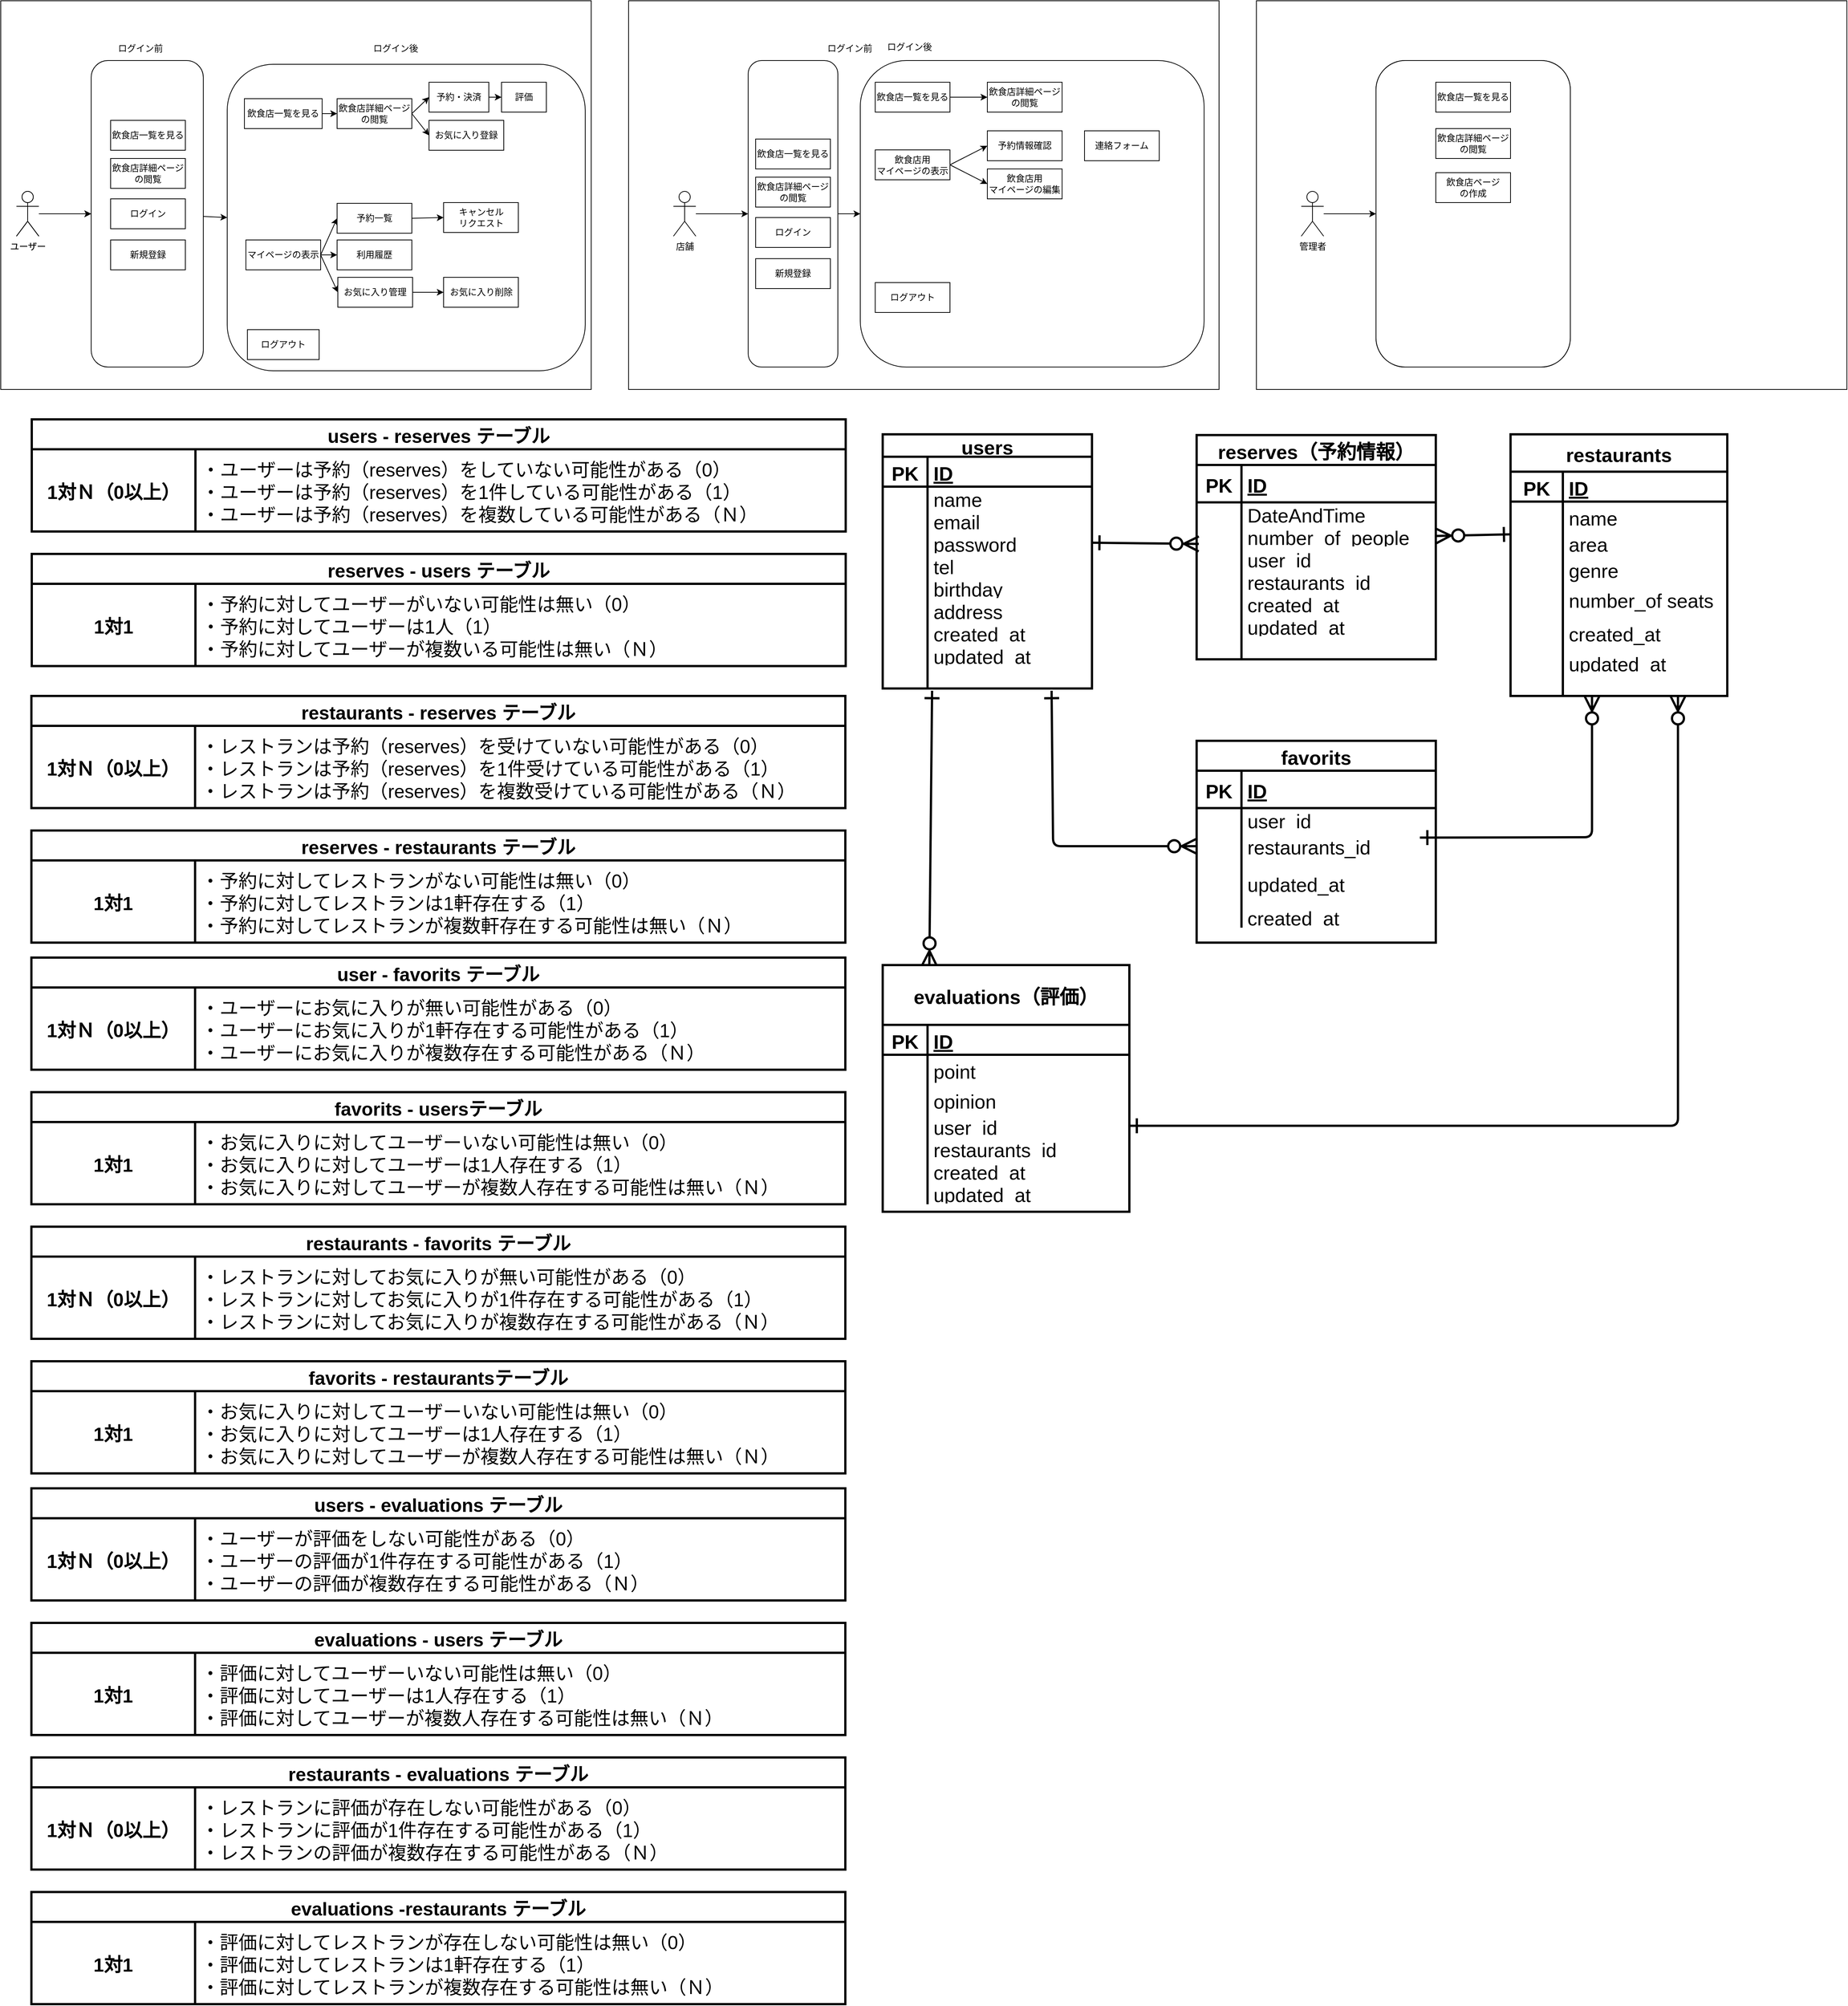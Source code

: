 <mxfile>
    <diagram id="RPs4ZjSzWg0kyGDWsQ9b" name="ページ1">
        <mxGraphModel dx="2342" dy="1067" grid="1" gridSize="10" guides="1" tooltips="1" connect="1" arrows="1" fold="1" page="1" pageScale="1" pageWidth="827" pageHeight="1169" math="0" shadow="0">
            <root>
                <mxCell id="0"/>
                <mxCell id="1" parent="0"/>
                <mxCell id="260" value="" style="rounded=0;whiteSpace=wrap;html=1;fillColor=none;" vertex="1" parent="1">
                    <mxGeometry y="80" width="790" height="520" as="geometry"/>
                </mxCell>
                <mxCell id="259" value="" style="rounded=0;whiteSpace=wrap;html=1;fillColor=none;" vertex="1" parent="1">
                    <mxGeometry x="840" y="80" width="790" height="520" as="geometry"/>
                </mxCell>
                <mxCell id="409" style="edgeStyle=none;html=1;fontSize=26;startArrow=ERone;startFill=0;endArrow=ERzeroToMany;endFill=0;startSize=16;endSize=16;exitX=0.807;exitY=1.1;exitDx=0;exitDy=0;exitPerimeter=0;strokeWidth=3;" edge="1" parent="1" source="448">
                    <mxGeometry relative="1" as="geometry">
                        <mxPoint x="1408.48" y="970.6" as="sourcePoint"/>
                        <mxPoint x="1600.0" y="1211" as="targetPoint"/>
                        <Array as="points">
                            <mxPoint x="1408" y="1211"/>
                        </Array>
                    </mxGeometry>
                </mxCell>
                <mxCell id="424" style="elbow=vertical;html=1;fontSize=26;startArrow=ERone;startFill=0;endArrow=ERzeroToMany;endFill=0;startSize=16;endSize=16;exitX=0.236;exitY=1.1;exitDx=0;exitDy=0;exitPerimeter=0;entryX=0.189;entryY=0.003;entryDx=0;entryDy=0;strokeWidth=3;entryPerimeter=0;" edge="1" parent="1" source="448" target="100">
                    <mxGeometry relative="1" as="geometry"/>
                </mxCell>
                <mxCell id="2" value="users" style="shape=table;startSize=30;container=1;collapsible=1;childLayout=tableLayout;fixedRows=1;rowLines=0;fontStyle=1;align=center;resizeLast=1;labelBorderColor=none;fontSize=26;strokeWidth=3;" vertex="1" parent="1">
                    <mxGeometry x="1180" y="660" width="280" height="340" as="geometry"/>
                </mxCell>
                <mxCell id="3" value="" style="shape=tableRow;horizontal=0;startSize=0;swimlaneHead=0;swimlaneBody=0;fillColor=none;collapsible=0;dropTarget=0;points=[[0,0.5],[1,0.5]];portConstraint=eastwest;top=0;left=0;right=0;bottom=1;labelBorderColor=none;fontSize=26;strokeWidth=3;" vertex="1" parent="2">
                    <mxGeometry y="30" width="280" height="40" as="geometry"/>
                </mxCell>
                <mxCell id="4" value="PK" style="shape=partialRectangle;connectable=0;fillColor=none;top=0;left=0;bottom=0;right=0;fontStyle=1;overflow=hidden;labelBorderColor=none;fontSize=26;strokeWidth=3;" vertex="1" parent="3">
                    <mxGeometry width="60" height="40" as="geometry">
                        <mxRectangle width="60" height="40" as="alternateBounds"/>
                    </mxGeometry>
                </mxCell>
                <mxCell id="5" value="ID" style="shape=partialRectangle;connectable=0;fillColor=none;top=0;left=0;bottom=0;right=0;align=left;spacingLeft=6;fontStyle=5;overflow=hidden;labelBorderColor=none;fontSize=26;strokeWidth=3;" vertex="1" parent="3">
                    <mxGeometry x="60" width="220" height="40" as="geometry">
                        <mxRectangle width="220" height="40" as="alternateBounds"/>
                    </mxGeometry>
                </mxCell>
                <mxCell id="6" value="" style="shape=tableRow;horizontal=0;startSize=0;swimlaneHead=0;swimlaneBody=0;fillColor=none;collapsible=0;dropTarget=0;points=[[0,0.5],[1,0.5]];portConstraint=eastwest;top=0;left=0;right=0;bottom=0;labelBorderColor=none;fontSize=26;strokeWidth=3;" vertex="1" parent="2">
                    <mxGeometry y="70" width="280" height="30" as="geometry"/>
                </mxCell>
                <mxCell id="7" value="" style="shape=partialRectangle;connectable=0;fillColor=none;top=0;left=0;bottom=0;right=0;editable=1;overflow=hidden;labelBorderColor=none;fontSize=26;strokeWidth=3;" vertex="1" parent="6">
                    <mxGeometry width="60" height="30" as="geometry">
                        <mxRectangle width="60" height="30" as="alternateBounds"/>
                    </mxGeometry>
                </mxCell>
                <mxCell id="8" value="name" style="shape=partialRectangle;connectable=0;fillColor=none;top=0;left=0;bottom=0;right=0;align=left;spacingLeft=6;overflow=hidden;labelBorderColor=none;fontSize=26;strokeWidth=3;" vertex="1" parent="6">
                    <mxGeometry x="60" width="220" height="30" as="geometry">
                        <mxRectangle width="220" height="30" as="alternateBounds"/>
                    </mxGeometry>
                </mxCell>
                <mxCell id="9" value="" style="shape=tableRow;horizontal=0;startSize=0;swimlaneHead=0;swimlaneBody=0;fillColor=none;collapsible=0;dropTarget=0;points=[[0,0.5],[1,0.5]];portConstraint=eastwest;top=0;left=0;right=0;bottom=0;labelBorderColor=none;fontSize=26;strokeWidth=3;" vertex="1" parent="2">
                    <mxGeometry y="100" width="280" height="30" as="geometry"/>
                </mxCell>
                <mxCell id="10" value="" style="shape=partialRectangle;connectable=0;fillColor=none;top=0;left=0;bottom=0;right=0;editable=1;overflow=hidden;labelBorderColor=none;fontSize=26;strokeWidth=3;" vertex="1" parent="9">
                    <mxGeometry width="60" height="30" as="geometry">
                        <mxRectangle width="60" height="30" as="alternateBounds"/>
                    </mxGeometry>
                </mxCell>
                <mxCell id="11" value="email" style="shape=partialRectangle;connectable=0;fillColor=none;top=0;left=0;bottom=0;right=0;align=left;spacingLeft=6;overflow=hidden;labelBorderColor=none;fontSize=26;strokeWidth=3;" vertex="1" parent="9">
                    <mxGeometry x="60" width="220" height="30" as="geometry">
                        <mxRectangle width="220" height="30" as="alternateBounds"/>
                    </mxGeometry>
                </mxCell>
                <mxCell id="12" value="" style="shape=tableRow;horizontal=0;startSize=0;swimlaneHead=0;swimlaneBody=0;fillColor=none;collapsible=0;dropTarget=0;points=[[0,0.5],[1,0.5]];portConstraint=eastwest;top=0;left=0;right=0;bottom=0;labelBorderColor=none;fontSize=26;strokeWidth=3;" vertex="1" parent="2">
                    <mxGeometry y="130" width="280" height="30" as="geometry"/>
                </mxCell>
                <mxCell id="13" value="" style="shape=partialRectangle;connectable=0;fillColor=none;top=0;left=0;bottom=0;right=0;editable=1;overflow=hidden;labelBorderColor=none;fontSize=26;strokeWidth=3;" vertex="1" parent="12">
                    <mxGeometry width="60" height="30" as="geometry">
                        <mxRectangle width="60" height="30" as="alternateBounds"/>
                    </mxGeometry>
                </mxCell>
                <mxCell id="14" value="password" style="shape=partialRectangle;connectable=0;fillColor=none;top=0;left=0;bottom=0;right=0;align=left;spacingLeft=6;overflow=hidden;labelBorderColor=none;fontSize=26;strokeWidth=3;" vertex="1" parent="12">
                    <mxGeometry x="60" width="220" height="30" as="geometry">
                        <mxRectangle width="220" height="30" as="alternateBounds"/>
                    </mxGeometry>
                </mxCell>
                <mxCell id="97" style="shape=tableRow;horizontal=0;startSize=0;swimlaneHead=0;swimlaneBody=0;fillColor=none;collapsible=0;dropTarget=0;points=[[0,0.5],[1,0.5]];portConstraint=eastwest;top=0;left=0;right=0;bottom=0;labelBorderColor=none;fontSize=26;strokeWidth=3;" vertex="1" parent="2">
                    <mxGeometry y="160" width="280" height="30" as="geometry"/>
                </mxCell>
                <mxCell id="98" style="shape=partialRectangle;connectable=0;fillColor=none;top=0;left=0;bottom=0;right=0;editable=1;overflow=hidden;labelBorderColor=none;fontSize=26;strokeWidth=3;" vertex="1" parent="97">
                    <mxGeometry width="60" height="30" as="geometry">
                        <mxRectangle width="60" height="30" as="alternateBounds"/>
                    </mxGeometry>
                </mxCell>
                <mxCell id="99" value="tel" style="shape=partialRectangle;connectable=0;fillColor=none;top=0;left=0;bottom=0;right=0;align=left;spacingLeft=6;overflow=hidden;labelBorderColor=none;fontSize=26;strokeWidth=3;" vertex="1" parent="97">
                    <mxGeometry x="60" width="220" height="30" as="geometry">
                        <mxRectangle width="220" height="30" as="alternateBounds"/>
                    </mxGeometry>
                </mxCell>
                <mxCell id="125" style="shape=tableRow;horizontal=0;startSize=0;swimlaneHead=0;swimlaneBody=0;fillColor=none;collapsible=0;dropTarget=0;points=[[0,0.5],[1,0.5]];portConstraint=eastwest;top=0;left=0;right=0;bottom=0;labelBorderColor=none;fontSize=26;strokeWidth=3;" vertex="1" parent="2">
                    <mxGeometry y="190" width="280" height="30" as="geometry"/>
                </mxCell>
                <mxCell id="126" style="shape=partialRectangle;connectable=0;fillColor=none;top=0;left=0;bottom=0;right=0;editable=1;overflow=hidden;labelBorderColor=none;fontSize=26;strokeWidth=3;" vertex="1" parent="125">
                    <mxGeometry width="60" height="30" as="geometry">
                        <mxRectangle width="60" height="30" as="alternateBounds"/>
                    </mxGeometry>
                </mxCell>
                <mxCell id="127" value="birthday" style="shape=partialRectangle;connectable=0;fillColor=none;top=0;left=0;bottom=0;right=0;align=left;spacingLeft=6;overflow=hidden;labelBorderColor=none;fontSize=26;strokeWidth=3;" vertex="1" parent="125">
                    <mxGeometry x="60" width="220" height="30" as="geometry">
                        <mxRectangle width="220" height="30" as="alternateBounds"/>
                    </mxGeometry>
                </mxCell>
                <mxCell id="122" style="shape=tableRow;horizontal=0;startSize=0;swimlaneHead=0;swimlaneBody=0;fillColor=none;collapsible=0;dropTarget=0;points=[[0,0.5],[1,0.5]];portConstraint=eastwest;top=0;left=0;right=0;bottom=0;labelBorderColor=none;fontSize=26;strokeWidth=3;" vertex="1" parent="2">
                    <mxGeometry y="220" width="280" height="30" as="geometry"/>
                </mxCell>
                <mxCell id="123" style="shape=partialRectangle;connectable=0;fillColor=none;top=0;left=0;bottom=0;right=0;editable=1;overflow=hidden;labelBorderColor=none;fontSize=26;strokeWidth=3;" vertex="1" parent="122">
                    <mxGeometry width="60" height="30" as="geometry">
                        <mxRectangle width="60" height="30" as="alternateBounds"/>
                    </mxGeometry>
                </mxCell>
                <mxCell id="124" value="address" style="shape=partialRectangle;connectable=0;fillColor=none;top=0;left=0;bottom=0;right=0;align=left;spacingLeft=6;overflow=hidden;labelBorderColor=none;fontSize=26;strokeWidth=3;" vertex="1" parent="122">
                    <mxGeometry x="60" width="220" height="30" as="geometry">
                        <mxRectangle width="220" height="30" as="alternateBounds"/>
                    </mxGeometry>
                </mxCell>
                <mxCell id="83" style="shape=tableRow;horizontal=0;startSize=0;swimlaneHead=0;swimlaneBody=0;fillColor=none;collapsible=0;dropTarget=0;points=[[0,0.5],[1,0.5]];portConstraint=eastwest;top=0;left=0;right=0;bottom=0;labelBorderColor=none;fontSize=26;strokeWidth=3;" vertex="1" parent="2">
                    <mxGeometry y="250" width="280" height="30" as="geometry"/>
                </mxCell>
                <mxCell id="84" style="shape=partialRectangle;connectable=0;fillColor=none;top=0;left=0;bottom=0;right=0;editable=1;overflow=hidden;labelBorderColor=none;fontSize=26;strokeWidth=3;" vertex="1" parent="83">
                    <mxGeometry width="60" height="30" as="geometry">
                        <mxRectangle width="60" height="30" as="alternateBounds"/>
                    </mxGeometry>
                </mxCell>
                <mxCell id="85" value="created_at" style="shape=partialRectangle;connectable=0;fillColor=none;top=0;left=0;bottom=0;right=0;align=left;spacingLeft=6;overflow=hidden;labelBorderColor=none;fontSize=26;strokeWidth=3;" vertex="1" parent="83">
                    <mxGeometry x="60" width="220" height="30" as="geometry">
                        <mxRectangle width="220" height="30" as="alternateBounds"/>
                    </mxGeometry>
                </mxCell>
                <mxCell id="80" style="shape=tableRow;horizontal=0;startSize=0;swimlaneHead=0;swimlaneBody=0;fillColor=none;collapsible=0;dropTarget=0;points=[[0,0.5],[1,0.5]];portConstraint=eastwest;top=0;left=0;right=0;bottom=0;labelBorderColor=none;fontSize=26;strokeWidth=3;" vertex="1" parent="2">
                    <mxGeometry y="280" width="280" height="30" as="geometry"/>
                </mxCell>
                <mxCell id="81" style="shape=partialRectangle;connectable=0;fillColor=none;top=0;left=0;bottom=0;right=0;editable=1;overflow=hidden;labelBorderColor=none;fontSize=26;strokeWidth=3;" vertex="1" parent="80">
                    <mxGeometry width="60" height="30" as="geometry">
                        <mxRectangle width="60" height="30" as="alternateBounds"/>
                    </mxGeometry>
                </mxCell>
                <mxCell id="82" value="updated_at" style="shape=partialRectangle;connectable=0;fillColor=none;top=0;left=0;bottom=0;right=0;align=left;spacingLeft=6;overflow=hidden;labelBorderColor=none;fontSize=26;strokeWidth=3;" vertex="1" parent="80">
                    <mxGeometry x="60" width="220" height="30" as="geometry">
                        <mxRectangle width="220" height="30" as="alternateBounds"/>
                    </mxGeometry>
                </mxCell>
                <mxCell id="448" style="shape=tableRow;horizontal=0;startSize=0;swimlaneHead=0;swimlaneBody=0;fillColor=none;collapsible=0;dropTarget=0;points=[[0,0.5],[1,0.5]];portConstraint=eastwest;top=0;left=0;right=0;bottom=0;labelBorderColor=none;fontSize=26;strokeWidth=3;" vertex="1" parent="2">
                    <mxGeometry y="310" width="280" height="30" as="geometry"/>
                </mxCell>
                <mxCell id="449" style="shape=partialRectangle;connectable=0;fillColor=none;top=0;left=0;bottom=0;right=0;editable=1;overflow=hidden;labelBorderColor=none;fontSize=26;strokeWidth=3;" vertex="1" parent="448">
                    <mxGeometry width="60" height="30" as="geometry">
                        <mxRectangle width="60" height="30" as="alternateBounds"/>
                    </mxGeometry>
                </mxCell>
                <mxCell id="450" style="shape=partialRectangle;connectable=0;fillColor=none;top=0;left=0;bottom=0;right=0;align=left;spacingLeft=6;overflow=hidden;labelBorderColor=none;fontSize=26;strokeWidth=3;" vertex="1" parent="448">
                    <mxGeometry x="60" width="220" height="30" as="geometry">
                        <mxRectangle width="220" height="30" as="alternateBounds"/>
                    </mxGeometry>
                </mxCell>
                <mxCell id="399" style="edgeStyle=none;html=1;fontSize=26;startArrow=ERone;startFill=0;endArrow=ERzeroToMany;endFill=0;startSize=16;endSize=16;strokeWidth=3;entryX=1;entryY=0.5;entryDx=0;entryDy=0;exitX=0.004;exitY=0.124;exitDx=0;exitDy=0;exitPerimeter=0;" edge="1" parent="1" source="22" target="92">
                    <mxGeometry relative="1" as="geometry"/>
                </mxCell>
                <mxCell id="15" value="restaurants" style="shape=table;startSize=50;container=1;collapsible=1;childLayout=tableLayout;fixedRows=1;rowLines=0;fontStyle=1;align=center;resizeLast=1;strokeWidth=3;fontSize=26;" vertex="1" parent="1">
                    <mxGeometry x="2020" y="660" width="290.0" height="350" as="geometry"/>
                </mxCell>
                <mxCell id="16" value="" style="shape=tableRow;horizontal=0;startSize=0;swimlaneHead=0;swimlaneBody=0;fillColor=none;collapsible=0;dropTarget=0;points=[[0,0.5],[1,0.5]];portConstraint=eastwest;top=0;left=0;right=0;bottom=1;strokeWidth=3;fontSize=26;" vertex="1" parent="15">
                    <mxGeometry y="50" width="290.0" height="40" as="geometry"/>
                </mxCell>
                <mxCell id="17" value="PK" style="shape=partialRectangle;connectable=0;fillColor=none;top=0;left=0;bottom=0;right=0;fontStyle=1;overflow=hidden;strokeWidth=3;fontSize=26;" vertex="1" parent="16">
                    <mxGeometry width="70" height="40" as="geometry">
                        <mxRectangle width="70" height="40" as="alternateBounds"/>
                    </mxGeometry>
                </mxCell>
                <mxCell id="18" value="ID" style="shape=partialRectangle;connectable=0;fillColor=none;top=0;left=0;bottom=0;right=0;align=left;spacingLeft=6;fontStyle=5;overflow=hidden;strokeWidth=3;fontSize=26;" vertex="1" parent="16">
                    <mxGeometry x="70" width="220.0" height="40" as="geometry">
                        <mxRectangle width="220.0" height="40" as="alternateBounds"/>
                    </mxGeometry>
                </mxCell>
                <mxCell id="19" value="" style="shape=tableRow;horizontal=0;startSize=0;swimlaneHead=0;swimlaneBody=0;fillColor=none;collapsible=0;dropTarget=0;points=[[0,0.5],[1,0.5]];portConstraint=eastwest;top=0;left=0;right=0;bottom=0;strokeWidth=3;fontSize=26;" vertex="1" parent="15">
                    <mxGeometry y="90" width="290.0" height="40" as="geometry"/>
                </mxCell>
                <mxCell id="20" value="" style="shape=partialRectangle;connectable=0;fillColor=none;top=0;left=0;bottom=0;right=0;editable=1;overflow=hidden;strokeWidth=3;fontSize=26;" vertex="1" parent="19">
                    <mxGeometry width="70" height="40" as="geometry">
                        <mxRectangle width="70" height="40" as="alternateBounds"/>
                    </mxGeometry>
                </mxCell>
                <mxCell id="21" value="name" style="shape=partialRectangle;connectable=0;fillColor=none;top=0;left=0;bottom=0;right=0;align=left;spacingLeft=6;overflow=hidden;strokeWidth=3;fontSize=26;" vertex="1" parent="19">
                    <mxGeometry x="70" width="220.0" height="40" as="geometry">
                        <mxRectangle width="220.0" height="40" as="alternateBounds"/>
                    </mxGeometry>
                </mxCell>
                <mxCell id="22" value="" style="shape=tableRow;horizontal=0;startSize=0;swimlaneHead=0;swimlaneBody=0;fillColor=none;collapsible=0;dropTarget=0;points=[[0,0.5],[1,0.5]];portConstraint=eastwest;top=0;left=0;right=0;bottom=0;strokeWidth=3;fontSize=26;" vertex="1" parent="15">
                    <mxGeometry y="130" width="290.0" height="30" as="geometry"/>
                </mxCell>
                <mxCell id="23" value="" style="shape=partialRectangle;connectable=0;fillColor=none;top=0;left=0;bottom=0;right=0;editable=1;overflow=hidden;strokeWidth=3;fontSize=26;" vertex="1" parent="22">
                    <mxGeometry width="70" height="30" as="geometry">
                        <mxRectangle width="70" height="30" as="alternateBounds"/>
                    </mxGeometry>
                </mxCell>
                <mxCell id="24" value="area" style="shape=partialRectangle;connectable=0;fillColor=none;top=0;left=0;bottom=0;right=0;align=left;spacingLeft=6;overflow=hidden;strokeWidth=3;fontSize=26;" vertex="1" parent="22">
                    <mxGeometry x="70" width="220.0" height="30" as="geometry">
                        <mxRectangle width="220.0" height="30" as="alternateBounds"/>
                    </mxGeometry>
                </mxCell>
                <mxCell id="25" value="" style="shape=tableRow;horizontal=0;startSize=0;swimlaneHead=0;swimlaneBody=0;fillColor=none;collapsible=0;dropTarget=0;points=[[0,0.5],[1,0.5]];portConstraint=eastwest;top=0;left=0;right=0;bottom=0;strokeWidth=3;fontSize=26;" vertex="1" parent="15">
                    <mxGeometry y="160" width="290.0" height="40" as="geometry"/>
                </mxCell>
                <mxCell id="26" value="" style="shape=partialRectangle;connectable=0;fillColor=none;top=0;left=0;bottom=0;right=0;editable=1;overflow=hidden;strokeWidth=3;fontSize=26;" vertex="1" parent="25">
                    <mxGeometry width="70" height="40" as="geometry">
                        <mxRectangle width="70" height="40" as="alternateBounds"/>
                    </mxGeometry>
                </mxCell>
                <mxCell id="27" value="genre" style="shape=partialRectangle;connectable=0;fillColor=none;top=0;left=0;bottom=0;right=0;align=left;spacingLeft=6;overflow=hidden;strokeWidth=3;fontSize=26;" vertex="1" parent="25">
                    <mxGeometry x="70" width="220.0" height="40" as="geometry">
                        <mxRectangle width="220.0" height="40" as="alternateBounds"/>
                    </mxGeometry>
                </mxCell>
                <mxCell id="445" style="shape=tableRow;horizontal=0;startSize=0;swimlaneHead=0;swimlaneBody=0;fillColor=none;collapsible=0;dropTarget=0;points=[[0,0.5],[1,0.5]];portConstraint=eastwest;top=0;left=0;right=0;bottom=0;strokeWidth=3;fontSize=26;" vertex="1" parent="15">
                    <mxGeometry y="200" width="290.0" height="40" as="geometry"/>
                </mxCell>
                <mxCell id="446" style="shape=partialRectangle;connectable=0;fillColor=none;top=0;left=0;bottom=0;right=0;editable=1;overflow=hidden;strokeWidth=3;fontSize=26;" vertex="1" parent="445">
                    <mxGeometry width="70" height="40" as="geometry">
                        <mxRectangle width="70" height="40" as="alternateBounds"/>
                    </mxGeometry>
                </mxCell>
                <mxCell id="447" value="number_of seats" style="shape=partialRectangle;connectable=0;fillColor=none;top=0;left=0;bottom=0;right=0;align=left;spacingLeft=6;overflow=hidden;strokeWidth=3;fontSize=26;" vertex="1" parent="445">
                    <mxGeometry x="70" width="220.0" height="40" as="geometry">
                        <mxRectangle width="220.0" height="40" as="alternateBounds"/>
                    </mxGeometry>
                </mxCell>
                <mxCell id="379" style="shape=tableRow;horizontal=0;startSize=0;swimlaneHead=0;swimlaneBody=0;fillColor=none;collapsible=0;dropTarget=0;points=[[0,0.5],[1,0.5]];portConstraint=eastwest;top=0;left=0;right=0;bottom=0;strokeWidth=3;fontSize=26;" vertex="1" parent="15">
                    <mxGeometry y="240" width="290.0" height="50" as="geometry"/>
                </mxCell>
                <mxCell id="380" style="shape=partialRectangle;connectable=0;fillColor=none;top=0;left=0;bottom=0;right=0;editable=1;overflow=hidden;strokeWidth=3;fontSize=26;" vertex="1" parent="379">
                    <mxGeometry width="70" height="50" as="geometry">
                        <mxRectangle width="70" height="50" as="alternateBounds"/>
                    </mxGeometry>
                </mxCell>
                <mxCell id="381" value="created_at" style="shape=partialRectangle;connectable=0;fillColor=none;top=0;left=0;bottom=0;right=0;align=left;spacingLeft=6;overflow=hidden;strokeWidth=3;fontSize=26;" vertex="1" parent="379">
                    <mxGeometry x="70" width="220.0" height="50" as="geometry">
                        <mxRectangle width="220.0" height="50" as="alternateBounds"/>
                    </mxGeometry>
                </mxCell>
                <mxCell id="376" style="shape=tableRow;horizontal=0;startSize=0;swimlaneHead=0;swimlaneBody=0;fillColor=none;collapsible=0;dropTarget=0;points=[[0,0.5],[1,0.5]];portConstraint=eastwest;top=0;left=0;right=0;bottom=0;strokeWidth=3;fontSize=26;" vertex="1" parent="15">
                    <mxGeometry y="290" width="290.0" height="30" as="geometry"/>
                </mxCell>
                <mxCell id="377" style="shape=partialRectangle;connectable=0;fillColor=none;top=0;left=0;bottom=0;right=0;editable=1;overflow=hidden;strokeWidth=3;fontSize=26;" vertex="1" parent="376">
                    <mxGeometry width="70" height="30" as="geometry">
                        <mxRectangle width="70" height="30" as="alternateBounds"/>
                    </mxGeometry>
                </mxCell>
                <mxCell id="378" value="updated_at" style="shape=partialRectangle;connectable=0;fillColor=none;top=0;left=0;bottom=0;right=0;align=left;spacingLeft=6;overflow=hidden;strokeWidth=3;fontSize=26;" vertex="1" parent="376">
                    <mxGeometry x="70" width="220.0" height="30" as="geometry">
                        <mxRectangle width="220.0" height="30" as="alternateBounds"/>
                    </mxGeometry>
                </mxCell>
                <mxCell id="442" style="shape=tableRow;horizontal=0;startSize=0;swimlaneHead=0;swimlaneBody=0;fillColor=none;collapsible=0;dropTarget=0;points=[[0,0.5],[1,0.5]];portConstraint=eastwest;top=0;left=0;right=0;bottom=0;strokeWidth=3;fontSize=26;" vertex="1" parent="15">
                    <mxGeometry y="320" width="290.0" height="30" as="geometry"/>
                </mxCell>
                <mxCell id="443" style="shape=partialRectangle;connectable=0;fillColor=none;top=0;left=0;bottom=0;right=0;editable=1;overflow=hidden;strokeWidth=3;fontSize=26;" vertex="1" parent="442">
                    <mxGeometry width="70" height="30" as="geometry">
                        <mxRectangle width="70" height="30" as="alternateBounds"/>
                    </mxGeometry>
                </mxCell>
                <mxCell id="444" style="shape=partialRectangle;connectable=0;fillColor=none;top=0;left=0;bottom=0;right=0;align=left;spacingLeft=6;overflow=hidden;strokeWidth=3;fontSize=26;" vertex="1" parent="442">
                    <mxGeometry x="70" width="220.0" height="30" as="geometry">
                        <mxRectangle width="220.0" height="30" as="alternateBounds"/>
                    </mxGeometry>
                </mxCell>
                <mxCell id="28" value="reserves（予約情報）" style="shape=table;startSize=40;container=1;collapsible=1;childLayout=tableLayout;fixedRows=1;rowLines=0;fontStyle=1;align=center;resizeLast=1;labelBorderColor=none;fontSize=26;strokeWidth=3;" vertex="1" parent="1">
                    <mxGeometry x="1600" y="661" width="320" height="300" as="geometry"/>
                </mxCell>
                <mxCell id="29" value="" style="shape=tableRow;horizontal=0;startSize=0;swimlaneHead=0;swimlaneBody=0;fillColor=none;collapsible=0;dropTarget=0;points=[[0,0.5],[1,0.5]];portConstraint=eastwest;top=0;left=0;right=0;bottom=1;labelBorderColor=none;fontSize=26;strokeWidth=3;" vertex="1" parent="28">
                    <mxGeometry y="40" width="320" height="50" as="geometry"/>
                </mxCell>
                <mxCell id="30" value="PK" style="shape=partialRectangle;connectable=0;fillColor=none;top=0;left=0;bottom=0;right=0;fontStyle=1;overflow=hidden;labelBorderColor=none;fontSize=26;strokeWidth=3;" vertex="1" parent="29">
                    <mxGeometry width="60" height="50" as="geometry">
                        <mxRectangle width="60" height="50" as="alternateBounds"/>
                    </mxGeometry>
                </mxCell>
                <mxCell id="31" value="ID" style="shape=partialRectangle;connectable=0;fillColor=none;top=0;left=0;bottom=0;right=0;align=left;spacingLeft=6;fontStyle=5;overflow=hidden;labelBorderColor=none;fontSize=26;strokeWidth=3;" vertex="1" parent="29">
                    <mxGeometry x="60" width="260" height="50" as="geometry">
                        <mxRectangle width="260" height="50" as="alternateBounds"/>
                    </mxGeometry>
                </mxCell>
                <mxCell id="32" value="" style="shape=tableRow;horizontal=0;startSize=0;swimlaneHead=0;swimlaneBody=0;fillColor=none;collapsible=0;dropTarget=0;points=[[0,0.5],[1,0.5]];portConstraint=eastwest;top=0;left=0;right=0;bottom=0;labelBorderColor=none;fontSize=26;strokeWidth=3;" vertex="1" parent="28">
                    <mxGeometry y="90" width="320" height="30" as="geometry"/>
                </mxCell>
                <mxCell id="33" value="" style="shape=partialRectangle;connectable=0;fillColor=none;top=0;left=0;bottom=0;right=0;editable=1;overflow=hidden;labelBorderColor=none;fontSize=26;strokeWidth=3;" vertex="1" parent="32">
                    <mxGeometry width="60" height="30" as="geometry">
                        <mxRectangle width="60" height="30" as="alternateBounds"/>
                    </mxGeometry>
                </mxCell>
                <mxCell id="34" value="DateAndTime" style="shape=partialRectangle;connectable=0;fillColor=none;top=0;left=0;bottom=0;right=0;align=left;spacingLeft=6;overflow=hidden;labelBorderColor=none;fontSize=26;strokeWidth=3;" vertex="1" parent="32">
                    <mxGeometry x="60" width="260" height="30" as="geometry">
                        <mxRectangle width="260" height="30" as="alternateBounds"/>
                    </mxGeometry>
                </mxCell>
                <mxCell id="92" style="shape=tableRow;horizontal=0;startSize=0;swimlaneHead=0;swimlaneBody=0;fillColor=none;collapsible=0;dropTarget=0;points=[[0,0.5],[1,0.5]];portConstraint=eastwest;top=0;left=0;right=0;bottom=0;labelBorderColor=none;fontSize=26;strokeWidth=3;" vertex="1" parent="28">
                    <mxGeometry y="120" width="320" height="30" as="geometry"/>
                </mxCell>
                <mxCell id="93" style="shape=partialRectangle;connectable=0;fillColor=none;top=0;left=0;bottom=0;right=0;editable=1;overflow=hidden;labelBorderColor=none;fontSize=26;strokeWidth=3;" vertex="1" parent="92">
                    <mxGeometry width="60" height="30" as="geometry">
                        <mxRectangle width="60" height="30" as="alternateBounds"/>
                    </mxGeometry>
                </mxCell>
                <mxCell id="94" value="number_of_people" style="shape=partialRectangle;connectable=0;fillColor=none;top=0;left=0;bottom=0;right=0;align=left;spacingLeft=6;overflow=hidden;labelBorderColor=none;fontSize=26;strokeWidth=3;" vertex="1" parent="92">
                    <mxGeometry x="60" width="260" height="30" as="geometry">
                        <mxRectangle width="260" height="30" as="alternateBounds"/>
                    </mxGeometry>
                </mxCell>
                <mxCell id="89" style="shape=tableRow;horizontal=0;startSize=0;swimlaneHead=0;swimlaneBody=0;fillColor=none;collapsible=0;dropTarget=0;points=[[0,0.5],[1,0.5]];portConstraint=eastwest;top=0;left=0;right=0;bottom=0;labelBorderColor=none;fontSize=26;strokeWidth=3;" vertex="1" parent="28">
                    <mxGeometry y="150" width="320" height="30" as="geometry"/>
                </mxCell>
                <mxCell id="90" style="shape=partialRectangle;connectable=0;fillColor=none;top=0;left=0;bottom=0;right=0;editable=1;overflow=hidden;labelBorderColor=none;fontSize=26;strokeWidth=3;" vertex="1" parent="89">
                    <mxGeometry width="60" height="30" as="geometry">
                        <mxRectangle width="60" height="30" as="alternateBounds"/>
                    </mxGeometry>
                </mxCell>
                <mxCell id="91" value="user_id" style="shape=partialRectangle;connectable=0;fillColor=none;top=0;left=0;bottom=0;right=0;align=left;spacingLeft=6;overflow=hidden;labelBorderColor=none;fontSize=26;strokeWidth=3;" vertex="1" parent="89">
                    <mxGeometry x="60" width="260" height="30" as="geometry">
                        <mxRectangle width="260" height="30" as="alternateBounds"/>
                    </mxGeometry>
                </mxCell>
                <mxCell id="35" value="" style="shape=tableRow;horizontal=0;startSize=0;swimlaneHead=0;swimlaneBody=0;fillColor=none;collapsible=0;dropTarget=0;points=[[0,0.5],[1,0.5]];portConstraint=eastwest;top=0;left=0;right=0;bottom=0;labelBorderColor=none;fontSize=26;strokeWidth=3;" vertex="1" parent="28">
                    <mxGeometry y="180" width="320" height="30" as="geometry"/>
                </mxCell>
                <mxCell id="36" value="" style="shape=partialRectangle;connectable=0;fillColor=none;top=0;left=0;bottom=0;right=0;editable=1;overflow=hidden;labelBorderColor=none;fontSize=26;strokeWidth=3;" vertex="1" parent="35">
                    <mxGeometry width="60" height="30" as="geometry">
                        <mxRectangle width="60" height="30" as="alternateBounds"/>
                    </mxGeometry>
                </mxCell>
                <mxCell id="37" value="restaurants_id" style="shape=partialRectangle;connectable=0;fillColor=none;top=0;left=0;bottom=0;right=0;align=left;spacingLeft=6;overflow=hidden;labelBorderColor=none;fontSize=26;strokeWidth=3;" vertex="1" parent="35">
                    <mxGeometry x="60" width="260" height="30" as="geometry">
                        <mxRectangle width="260" height="30" as="alternateBounds"/>
                    </mxGeometry>
                </mxCell>
                <mxCell id="38" value="" style="shape=tableRow;horizontal=0;startSize=0;swimlaneHead=0;swimlaneBody=0;fillColor=none;collapsible=0;dropTarget=0;points=[[0,0.5],[1,0.5]];portConstraint=eastwest;top=0;left=0;right=0;bottom=0;labelBorderColor=none;fontSize=26;strokeWidth=3;" vertex="1" parent="28">
                    <mxGeometry y="210" width="320" height="30" as="geometry"/>
                </mxCell>
                <mxCell id="39" value="" style="shape=partialRectangle;connectable=0;fillColor=none;top=0;left=0;bottom=0;right=0;editable=1;overflow=hidden;labelBorderColor=none;fontSize=26;strokeWidth=3;" vertex="1" parent="38">
                    <mxGeometry width="60" height="30" as="geometry">
                        <mxRectangle width="60" height="30" as="alternateBounds"/>
                    </mxGeometry>
                </mxCell>
                <mxCell id="40" value="created_at" style="shape=partialRectangle;connectable=0;fillColor=none;top=0;left=0;bottom=0;right=0;align=left;spacingLeft=6;overflow=hidden;labelBorderColor=none;fontSize=26;strokeWidth=3;" vertex="1" parent="38">
                    <mxGeometry x="60" width="260" height="30" as="geometry">
                        <mxRectangle width="260" height="30" as="alternateBounds"/>
                    </mxGeometry>
                </mxCell>
                <mxCell id="86" style="shape=tableRow;horizontal=0;startSize=0;swimlaneHead=0;swimlaneBody=0;fillColor=none;collapsible=0;dropTarget=0;points=[[0,0.5],[1,0.5]];portConstraint=eastwest;top=0;left=0;right=0;bottom=0;labelBorderColor=none;fontSize=26;strokeWidth=3;" vertex="1" parent="28">
                    <mxGeometry y="240" width="320" height="30" as="geometry"/>
                </mxCell>
                <mxCell id="87" style="shape=partialRectangle;connectable=0;fillColor=none;top=0;left=0;bottom=0;right=0;editable=1;overflow=hidden;labelBorderColor=none;fontSize=26;strokeWidth=3;" vertex="1" parent="86">
                    <mxGeometry width="60" height="30" as="geometry">
                        <mxRectangle width="60" height="30" as="alternateBounds"/>
                    </mxGeometry>
                </mxCell>
                <mxCell id="88" value="updated_at" style="shape=partialRectangle;connectable=0;fillColor=none;top=0;left=0;bottom=0;right=0;align=left;spacingLeft=6;overflow=hidden;labelBorderColor=none;fontSize=26;strokeWidth=3;" vertex="1" parent="86">
                    <mxGeometry x="60" width="260" height="30" as="geometry">
                        <mxRectangle width="260" height="30" as="alternateBounds"/>
                    </mxGeometry>
                </mxCell>
                <mxCell id="451" style="shape=tableRow;horizontal=0;startSize=0;swimlaneHead=0;swimlaneBody=0;fillColor=none;collapsible=0;dropTarget=0;points=[[0,0.5],[1,0.5]];portConstraint=eastwest;top=0;left=0;right=0;bottom=0;labelBorderColor=none;fontSize=26;strokeWidth=3;" vertex="1" parent="28">
                    <mxGeometry y="270" width="320" height="30" as="geometry"/>
                </mxCell>
                <mxCell id="452" style="shape=partialRectangle;connectable=0;fillColor=none;top=0;left=0;bottom=0;right=0;editable=1;overflow=hidden;labelBorderColor=none;fontSize=26;strokeWidth=3;" vertex="1" parent="451">
                    <mxGeometry width="60" height="30" as="geometry">
                        <mxRectangle width="60" height="30" as="alternateBounds"/>
                    </mxGeometry>
                </mxCell>
                <mxCell id="453" style="shape=partialRectangle;connectable=0;fillColor=none;top=0;left=0;bottom=0;right=0;align=left;spacingLeft=6;overflow=hidden;labelBorderColor=none;fontSize=26;strokeWidth=3;" vertex="1" parent="451">
                    <mxGeometry x="60" width="260" height="30" as="geometry">
                        <mxRectangle width="260" height="30" as="alternateBounds"/>
                    </mxGeometry>
                </mxCell>
                <mxCell id="95" style="edgeStyle=none;html=1;entryX=0;entryY=0.5;entryDx=0;entryDy=0;" edge="1" parent="1" source="42">
                    <mxGeometry relative="1" as="geometry">
                        <mxPoint x="121" y="365.0" as="targetPoint"/>
                    </mxGeometry>
                </mxCell>
                <mxCell id="42" value="ユーザー" style="shape=umlActor;verticalLabelPosition=bottom;verticalAlign=top;html=1;outlineConnect=0;" vertex="1" parent="1">
                    <mxGeometry x="21" y="335" width="30" height="60" as="geometry"/>
                </mxCell>
                <mxCell id="96" style="edgeStyle=none;html=1;entryX=0;entryY=0.5;entryDx=0;entryDy=0;" edge="1" parent="1" source="179" target="60">
                    <mxGeometry relative="1" as="geometry">
                        <mxPoint x="381" y="365.0" as="sourcePoint"/>
                    </mxGeometry>
                </mxCell>
                <mxCell id="60" value="" style="rounded=1;whiteSpace=wrap;html=1;" vertex="1" parent="1">
                    <mxGeometry x="303" y="165" width="479" height="410" as="geometry"/>
                </mxCell>
                <mxCell id="312" style="edgeStyle=none;html=1;entryX=0;entryY=0.5;entryDx=0;entryDy=0;" edge="1" parent="1" source="61" target="69">
                    <mxGeometry relative="1" as="geometry"/>
                </mxCell>
                <mxCell id="61" value="飲食店一覧を見る" style="whiteSpace=wrap;html=1;align=center;" vertex="1" parent="1">
                    <mxGeometry x="326" y="211" width="104" height="40" as="geometry"/>
                </mxCell>
                <mxCell id="315" style="edgeStyle=none;html=1;exitX=1;exitY=0.5;exitDx=0;exitDy=0;entryX=0;entryY=0.5;entryDx=0;entryDy=0;" edge="1" parent="1" source="62" target="308">
                    <mxGeometry relative="1" as="geometry"/>
                </mxCell>
                <mxCell id="62" value="予約・決済" style="whiteSpace=wrap;html=1;align=center;" vertex="1" parent="1">
                    <mxGeometry x="573" y="189" width="80" height="40" as="geometry"/>
                </mxCell>
                <mxCell id="64" value="ログイン前" style="text;strokeColor=none;fillColor=none;spacingLeft=4;spacingRight=4;overflow=hidden;rotatable=0;points=[[0,0.5],[1,0.5]];portConstraint=eastwest;fontSize=12;" vertex="1" parent="1">
                    <mxGeometry x="151" y="130" width="100" height="30" as="geometry"/>
                </mxCell>
                <mxCell id="65" value="ログイン後" style="text;strokeColor=none;fillColor=none;spacingLeft=4;spacingRight=4;overflow=hidden;rotatable=0;points=[[0,0.5],[1,0.5]];portConstraint=eastwest;fontSize=12;" vertex="1" parent="1">
                    <mxGeometry x="492.5" y="130" width="100" height="30" as="geometry"/>
                </mxCell>
                <mxCell id="316" style="edgeStyle=none;html=1;exitX=1;exitY=0.5;exitDx=0;exitDy=0;entryX=0;entryY=0.5;entryDx=0;entryDy=0;" edge="1" parent="1" source="66" target="310">
                    <mxGeometry relative="1" as="geometry"/>
                </mxCell>
                <mxCell id="317" style="edgeStyle=none;html=1;exitX=1;exitY=0.5;exitDx=0;exitDy=0;" edge="1" parent="1" source="66" target="311">
                    <mxGeometry relative="1" as="geometry"/>
                </mxCell>
                <mxCell id="318" style="edgeStyle=none;html=1;exitX=1;exitY=0.5;exitDx=0;exitDy=0;entryX=0;entryY=0.5;entryDx=0;entryDy=0;" edge="1" parent="1" source="66" target="309">
                    <mxGeometry relative="1" as="geometry"/>
                </mxCell>
                <mxCell id="66" value="マイページの表示" style="whiteSpace=wrap;html=1;align=center;" vertex="1" parent="1">
                    <mxGeometry x="328" y="400" width="100" height="40" as="geometry"/>
                </mxCell>
                <mxCell id="67" value="お気に入り登録" style="whiteSpace=wrap;html=1;align=center;" vertex="1" parent="1">
                    <mxGeometry x="573" y="240" width="100" height="40" as="geometry"/>
                </mxCell>
                <mxCell id="68" value="ログアウト" style="whiteSpace=wrap;html=1;align=center;" vertex="1" parent="1">
                    <mxGeometry x="330" y="520" width="96" height="40" as="geometry"/>
                </mxCell>
                <mxCell id="314" style="edgeStyle=none;html=1;exitX=1;exitY=0.5;exitDx=0;exitDy=0;entryX=0;entryY=0.5;entryDx=0;entryDy=0;" edge="1" parent="1" source="69" target="62">
                    <mxGeometry relative="1" as="geometry"/>
                </mxCell>
                <mxCell id="323" style="edgeStyle=none;html=1;exitX=1;exitY=0.5;exitDx=0;exitDy=0;entryX=0;entryY=0.5;entryDx=0;entryDy=0;" edge="1" parent="1" source="69" target="67">
                    <mxGeometry relative="1" as="geometry"/>
                </mxCell>
                <mxCell id="69" value="飲食店詳細ページの閲覧" style="whiteSpace=wrap;html=1;align=center;" vertex="1" parent="1">
                    <mxGeometry x="450" y="211" width="100" height="40" as="geometry"/>
                </mxCell>
                <mxCell id="100" value="evaluations（評価）" style="shape=table;startSize=80;container=1;collapsible=1;childLayout=tableLayout;fixedRows=1;rowLines=0;fontStyle=1;align=center;resizeLast=1;strokeWidth=3;fontSize=26;" vertex="1" parent="1">
                    <mxGeometry x="1180" y="1370" width="330" height="330" as="geometry"/>
                </mxCell>
                <mxCell id="101" value="" style="shape=tableRow;horizontal=0;startSize=0;swimlaneHead=0;swimlaneBody=0;fillColor=none;collapsible=0;dropTarget=0;points=[[0,0.5],[1,0.5]];portConstraint=eastwest;top=0;left=0;right=0;bottom=1;strokeWidth=3;fontSize=26;" vertex="1" parent="100">
                    <mxGeometry y="80" width="330" height="40" as="geometry"/>
                </mxCell>
                <mxCell id="102" value="PK" style="shape=partialRectangle;connectable=0;fillColor=none;top=0;left=0;bottom=0;right=0;fontStyle=1;overflow=hidden;strokeWidth=3;fontSize=26;" vertex="1" parent="101">
                    <mxGeometry width="60" height="40" as="geometry">
                        <mxRectangle width="60" height="40" as="alternateBounds"/>
                    </mxGeometry>
                </mxCell>
                <mxCell id="103" value="ID" style="shape=partialRectangle;connectable=0;fillColor=none;top=0;left=0;bottom=0;right=0;align=left;spacingLeft=6;fontStyle=5;overflow=hidden;strokeWidth=3;fontSize=26;" vertex="1" parent="101">
                    <mxGeometry x="60" width="270" height="40" as="geometry">
                        <mxRectangle width="270" height="40" as="alternateBounds"/>
                    </mxGeometry>
                </mxCell>
                <mxCell id="104" value="" style="shape=tableRow;horizontal=0;startSize=0;swimlaneHead=0;swimlaneBody=0;fillColor=none;collapsible=0;dropTarget=0;points=[[0,0.5],[1,0.5]];portConstraint=eastwest;top=0;left=0;right=0;bottom=0;strokeWidth=3;fontSize=26;" vertex="1" parent="100">
                    <mxGeometry y="120" width="330" height="40" as="geometry"/>
                </mxCell>
                <mxCell id="105" value="" style="shape=partialRectangle;connectable=0;fillColor=none;top=0;left=0;bottom=0;right=0;editable=1;overflow=hidden;strokeWidth=3;fontSize=26;" vertex="1" parent="104">
                    <mxGeometry width="60" height="40" as="geometry">
                        <mxRectangle width="60" height="40" as="alternateBounds"/>
                    </mxGeometry>
                </mxCell>
                <mxCell id="106" value="point" style="shape=partialRectangle;connectable=0;fillColor=none;top=0;left=0;bottom=0;right=0;align=left;spacingLeft=6;overflow=hidden;strokeWidth=3;fontSize=26;" vertex="1" parent="104">
                    <mxGeometry x="60" width="270" height="40" as="geometry">
                        <mxRectangle width="270" height="40" as="alternateBounds"/>
                    </mxGeometry>
                </mxCell>
                <mxCell id="107" style="shape=tableRow;horizontal=0;startSize=0;swimlaneHead=0;swimlaneBody=0;fillColor=none;collapsible=0;dropTarget=0;points=[[0,0.5],[1,0.5]];portConstraint=eastwest;top=0;left=0;right=0;bottom=0;strokeWidth=3;fontSize=26;" vertex="1" parent="100">
                    <mxGeometry y="160" width="330" height="40" as="geometry"/>
                </mxCell>
                <mxCell id="108" style="shape=partialRectangle;connectable=0;fillColor=none;top=0;left=0;bottom=0;right=0;editable=1;overflow=hidden;strokeWidth=3;fontSize=26;" vertex="1" parent="107">
                    <mxGeometry width="60" height="40" as="geometry">
                        <mxRectangle width="60" height="40" as="alternateBounds"/>
                    </mxGeometry>
                </mxCell>
                <mxCell id="109" value="opinion" style="shape=partialRectangle;connectable=0;fillColor=none;top=0;left=0;bottom=0;right=0;align=left;spacingLeft=6;overflow=hidden;strokeWidth=3;fontSize=26;" vertex="1" parent="107">
                    <mxGeometry x="60" width="270" height="40" as="geometry">
                        <mxRectangle width="270" height="40" as="alternateBounds"/>
                    </mxGeometry>
                </mxCell>
                <mxCell id="110" style="shape=tableRow;horizontal=0;startSize=0;swimlaneHead=0;swimlaneBody=0;fillColor=none;collapsible=0;dropTarget=0;points=[[0,0.5],[1,0.5]];portConstraint=eastwest;top=0;left=0;right=0;bottom=0;strokeWidth=3;fontSize=26;" vertex="1" parent="100">
                    <mxGeometry y="200" width="330" height="30" as="geometry"/>
                </mxCell>
                <mxCell id="111" style="shape=partialRectangle;connectable=0;fillColor=none;top=0;left=0;bottom=0;right=0;editable=1;overflow=hidden;strokeWidth=3;fontSize=26;" vertex="1" parent="110">
                    <mxGeometry width="60" height="30" as="geometry">
                        <mxRectangle width="60" height="30" as="alternateBounds"/>
                    </mxGeometry>
                </mxCell>
                <mxCell id="112" value="user_id" style="shape=partialRectangle;connectable=0;fillColor=none;top=0;left=0;bottom=0;right=0;align=left;spacingLeft=6;overflow=hidden;strokeWidth=3;fontSize=26;" vertex="1" parent="110">
                    <mxGeometry x="60" width="270" height="30" as="geometry">
                        <mxRectangle width="270" height="30" as="alternateBounds"/>
                    </mxGeometry>
                </mxCell>
                <mxCell id="113" value="" style="shape=tableRow;horizontal=0;startSize=0;swimlaneHead=0;swimlaneBody=0;fillColor=none;collapsible=0;dropTarget=0;points=[[0,0.5],[1,0.5]];portConstraint=eastwest;top=0;left=0;right=0;bottom=0;strokeWidth=3;fontSize=26;" vertex="1" parent="100">
                    <mxGeometry y="230" width="330" height="30" as="geometry"/>
                </mxCell>
                <mxCell id="114" value="" style="shape=partialRectangle;connectable=0;fillColor=none;top=0;left=0;bottom=0;right=0;editable=1;overflow=hidden;strokeWidth=3;fontSize=26;" vertex="1" parent="113">
                    <mxGeometry width="60" height="30" as="geometry">
                        <mxRectangle width="60" height="30" as="alternateBounds"/>
                    </mxGeometry>
                </mxCell>
                <mxCell id="115" value="restaurants_id" style="shape=partialRectangle;connectable=0;fillColor=none;top=0;left=0;bottom=0;right=0;align=left;spacingLeft=6;overflow=hidden;strokeWidth=3;fontSize=26;" vertex="1" parent="113">
                    <mxGeometry x="60" width="270" height="30" as="geometry">
                        <mxRectangle width="270" height="30" as="alternateBounds"/>
                    </mxGeometry>
                </mxCell>
                <mxCell id="116" value="" style="shape=tableRow;horizontal=0;startSize=0;swimlaneHead=0;swimlaneBody=0;fillColor=none;collapsible=0;dropTarget=0;points=[[0,0.5],[1,0.5]];portConstraint=eastwest;top=0;left=0;right=0;bottom=0;strokeWidth=3;fontSize=26;" vertex="1" parent="100">
                    <mxGeometry y="260" width="330" height="30" as="geometry"/>
                </mxCell>
                <mxCell id="117" value="" style="shape=partialRectangle;connectable=0;fillColor=none;top=0;left=0;bottom=0;right=0;editable=1;overflow=hidden;strokeWidth=3;fontSize=26;" vertex="1" parent="116">
                    <mxGeometry width="60" height="30" as="geometry">
                        <mxRectangle width="60" height="30" as="alternateBounds"/>
                    </mxGeometry>
                </mxCell>
                <mxCell id="118" value="created_at" style="shape=partialRectangle;connectable=0;fillColor=none;top=0;left=0;bottom=0;right=0;align=left;spacingLeft=6;overflow=hidden;strokeWidth=3;fontSize=26;" vertex="1" parent="116">
                    <mxGeometry x="60" width="270" height="30" as="geometry">
                        <mxRectangle width="270" height="30" as="alternateBounds"/>
                    </mxGeometry>
                </mxCell>
                <mxCell id="119" style="shape=tableRow;horizontal=0;startSize=0;swimlaneHead=0;swimlaneBody=0;fillColor=none;collapsible=0;dropTarget=0;points=[[0,0.5],[1,0.5]];portConstraint=eastwest;top=0;left=0;right=0;bottom=0;strokeWidth=3;fontSize=26;" vertex="1" parent="100">
                    <mxGeometry y="290" width="330" height="30" as="geometry"/>
                </mxCell>
                <mxCell id="120" style="shape=partialRectangle;connectable=0;fillColor=none;top=0;left=0;bottom=0;right=0;editable=1;overflow=hidden;strokeWidth=3;fontSize=26;" vertex="1" parent="119">
                    <mxGeometry width="60" height="30" as="geometry">
                        <mxRectangle width="60" height="30" as="alternateBounds"/>
                    </mxGeometry>
                </mxCell>
                <mxCell id="121" value="updated_at" style="shape=partialRectangle;connectable=0;fillColor=none;top=0;left=0;bottom=0;right=0;align=left;spacingLeft=6;overflow=hidden;strokeWidth=3;fontSize=26;" vertex="1" parent="119">
                    <mxGeometry x="60" width="270" height="30" as="geometry">
                        <mxRectangle width="270" height="30" as="alternateBounds"/>
                    </mxGeometry>
                </mxCell>
                <mxCell id="418" style="edgeStyle=none;html=1;fontSize=26;startArrow=ERone;startFill=0;endArrow=ERzeroToMany;endFill=0;startSize=16;endSize=16;strokeWidth=3;exitX=0.989;exitY=0.237;exitDx=0;exitDy=0;exitPerimeter=0;" edge="1" parent="1">
                    <mxGeometry relative="1" as="geometry">
                        <mxPoint x="1898.7" y="1199.48" as="sourcePoint"/>
                        <mxPoint x="2129" y="1010" as="targetPoint"/>
                        <Array as="points">
                            <mxPoint x="2129" y="1199"/>
                        </Array>
                    </mxGeometry>
                </mxCell>
                <mxCell id="128" value="favorits" style="shape=table;startSize=40;container=1;collapsible=1;childLayout=tableLayout;fixedRows=1;rowLines=0;fontStyle=1;align=center;resizeLast=1;labelBorderColor=none;fontSize=26;strokeWidth=3;" vertex="1" parent="1">
                    <mxGeometry x="1600" y="1070" width="320" height="270" as="geometry"/>
                </mxCell>
                <mxCell id="129" value="" style="shape=tableRow;horizontal=0;startSize=0;swimlaneHead=0;swimlaneBody=0;fillColor=none;collapsible=0;dropTarget=0;points=[[0,0.5],[1,0.5]];portConstraint=eastwest;top=0;left=0;right=0;bottom=1;labelBorderColor=none;fontSize=26;strokeWidth=3;" vertex="1" parent="128">
                    <mxGeometry y="40" width="320" height="50" as="geometry"/>
                </mxCell>
                <mxCell id="130" value="PK" style="shape=partialRectangle;connectable=0;fillColor=none;top=0;left=0;bottom=0;right=0;fontStyle=1;overflow=hidden;labelBorderColor=none;fontSize=26;strokeWidth=3;" vertex="1" parent="129">
                    <mxGeometry width="60" height="50" as="geometry">
                        <mxRectangle width="60" height="50" as="alternateBounds"/>
                    </mxGeometry>
                </mxCell>
                <mxCell id="131" value="ID" style="shape=partialRectangle;connectable=0;fillColor=none;top=0;left=0;bottom=0;right=0;align=left;spacingLeft=6;fontStyle=5;overflow=hidden;labelBorderColor=none;fontSize=26;strokeWidth=3;" vertex="1" parent="129">
                    <mxGeometry x="60" width="260" height="50" as="geometry">
                        <mxRectangle width="260" height="50" as="alternateBounds"/>
                    </mxGeometry>
                </mxCell>
                <mxCell id="138" style="shape=tableRow;horizontal=0;startSize=0;swimlaneHead=0;swimlaneBody=0;fillColor=none;collapsible=0;dropTarget=0;points=[[0,0.5],[1,0.5]];portConstraint=eastwest;top=0;left=0;right=0;bottom=0;labelBorderColor=none;fontSize=26;strokeWidth=3;" vertex="1" parent="128">
                    <mxGeometry y="90" width="320" height="30" as="geometry"/>
                </mxCell>
                <mxCell id="139" style="shape=partialRectangle;connectable=0;fillColor=none;top=0;left=0;bottom=0;right=0;editable=1;overflow=hidden;labelBorderColor=none;fontSize=26;strokeWidth=3;" vertex="1" parent="138">
                    <mxGeometry width="60" height="30" as="geometry">
                        <mxRectangle width="60" height="30" as="alternateBounds"/>
                    </mxGeometry>
                </mxCell>
                <mxCell id="140" value="user_id" style="shape=partialRectangle;connectable=0;fillColor=none;top=0;left=0;bottom=0;right=0;align=left;spacingLeft=6;overflow=hidden;labelBorderColor=none;fontSize=26;strokeWidth=3;" vertex="1" parent="138">
                    <mxGeometry x="60" width="260" height="30" as="geometry">
                        <mxRectangle width="260" height="30" as="alternateBounds"/>
                    </mxGeometry>
                </mxCell>
                <mxCell id="141" value="" style="shape=tableRow;horizontal=0;startSize=0;swimlaneHead=0;swimlaneBody=0;fillColor=none;collapsible=0;dropTarget=0;points=[[0,0.5],[1,0.5]];portConstraint=eastwest;top=0;left=0;right=0;bottom=0;labelBorderColor=none;fontSize=26;strokeWidth=3;" vertex="1" parent="128">
                    <mxGeometry y="120" width="320" height="40" as="geometry"/>
                </mxCell>
                <mxCell id="142" value="" style="shape=partialRectangle;connectable=0;fillColor=none;top=0;left=0;bottom=0;right=0;editable=1;overflow=hidden;labelBorderColor=none;fontSize=26;strokeWidth=3;" vertex="1" parent="141">
                    <mxGeometry width="60" height="40" as="geometry">
                        <mxRectangle width="60" height="40" as="alternateBounds"/>
                    </mxGeometry>
                </mxCell>
                <mxCell id="143" value="restaurants_id" style="shape=partialRectangle;connectable=0;fillColor=none;top=0;left=0;bottom=0;right=0;align=left;spacingLeft=6;overflow=hidden;labelBorderColor=none;fontSize=26;strokeWidth=3;" vertex="1" parent="141">
                    <mxGeometry x="60" width="260" height="40" as="geometry">
                        <mxRectangle width="260" height="40" as="alternateBounds"/>
                    </mxGeometry>
                </mxCell>
                <mxCell id="147" style="shape=tableRow;horizontal=0;startSize=0;swimlaneHead=0;swimlaneBody=0;fillColor=none;collapsible=0;dropTarget=0;points=[[0,0.5],[1,0.5]];portConstraint=eastwest;top=0;left=0;right=0;bottom=0;labelBorderColor=none;fontSize=26;strokeWidth=3;" vertex="1" parent="128">
                    <mxGeometry y="160" width="320" height="60" as="geometry"/>
                </mxCell>
                <mxCell id="148" style="shape=partialRectangle;connectable=0;fillColor=none;top=0;left=0;bottom=0;right=0;editable=1;overflow=hidden;labelBorderColor=none;fontSize=26;strokeWidth=3;" vertex="1" parent="147">
                    <mxGeometry width="60" height="60" as="geometry">
                        <mxRectangle width="60" height="60" as="alternateBounds"/>
                    </mxGeometry>
                </mxCell>
                <mxCell id="149" value="updated_at" style="shape=partialRectangle;connectable=0;fillColor=none;top=0;left=0;bottom=0;right=0;align=left;spacingLeft=6;overflow=hidden;labelBorderColor=none;fontSize=26;strokeWidth=3;" vertex="1" parent="147">
                    <mxGeometry x="60" width="260" height="60" as="geometry">
                        <mxRectangle width="260" height="60" as="alternateBounds"/>
                    </mxGeometry>
                </mxCell>
                <mxCell id="144" value="" style="shape=tableRow;horizontal=0;startSize=0;swimlaneHead=0;swimlaneBody=0;fillColor=none;collapsible=0;dropTarget=0;points=[[0,0.5],[1,0.5]];portConstraint=eastwest;top=0;left=0;right=0;bottom=0;labelBorderColor=none;fontSize=26;strokeWidth=3;" vertex="1" parent="128">
                    <mxGeometry y="220" width="320" height="30" as="geometry"/>
                </mxCell>
                <mxCell id="145" value="" style="shape=partialRectangle;connectable=0;fillColor=none;top=0;left=0;bottom=0;right=0;editable=1;overflow=hidden;labelBorderColor=none;fontSize=26;strokeWidth=3;" vertex="1" parent="144">
                    <mxGeometry width="60" height="30" as="geometry">
                        <mxRectangle width="60" height="30" as="alternateBounds"/>
                    </mxGeometry>
                </mxCell>
                <mxCell id="146" value="created_at" style="shape=partialRectangle;connectable=0;fillColor=none;top=0;left=0;bottom=0;right=0;align=left;spacingLeft=6;overflow=hidden;labelBorderColor=none;fontSize=26;strokeWidth=3;" vertex="1" parent="144">
                    <mxGeometry x="60" width="260" height="30" as="geometry">
                        <mxRectangle width="260" height="30" as="alternateBounds"/>
                    </mxGeometry>
                </mxCell>
                <mxCell id="177" style="edgeStyle=none;html=1;entryX=0;entryY=0.5;entryDx=0;entryDy=0;" edge="1" source="178" target="179" parent="1">
                    <mxGeometry relative="1" as="geometry"/>
                </mxCell>
                <mxCell id="178" value="ユーザー" style="shape=umlActor;verticalLabelPosition=bottom;verticalAlign=top;html=1;outlineConnect=0;" vertex="1" parent="1">
                    <mxGeometry x="21" y="335" width="30" height="60" as="geometry"/>
                </mxCell>
                <mxCell id="179" value="" style="rounded=1;whiteSpace=wrap;html=1;" vertex="1" parent="1">
                    <mxGeometry x="121" y="160" width="150" height="410" as="geometry"/>
                </mxCell>
                <mxCell id="180" value="飲食店一覧を見る" style="whiteSpace=wrap;html=1;align=center;" vertex="1" parent="1">
                    <mxGeometry x="147" y="240" width="100" height="40" as="geometry"/>
                </mxCell>
                <mxCell id="181" value="ログイン" style="whiteSpace=wrap;html=1;align=center;" vertex="1" parent="1">
                    <mxGeometry x="147" y="345" width="100" height="40" as="geometry"/>
                </mxCell>
                <mxCell id="182" value="新規登録" style="whiteSpace=wrap;html=1;align=center;" vertex="1" parent="1">
                    <mxGeometry x="147" y="400" width="100" height="40" as="geometry"/>
                </mxCell>
                <mxCell id="183" value="飲食店詳細ページの閲覧" style="whiteSpace=wrap;html=1;align=center;" vertex="1" parent="1">
                    <mxGeometry x="147" y="291" width="100" height="40" as="geometry"/>
                </mxCell>
                <mxCell id="232" style="edgeStyle=none;html=1;entryX=0;entryY=0.5;entryDx=0;entryDy=0;" edge="1" source="233" parent="1">
                    <mxGeometry relative="1" as="geometry">
                        <mxPoint x="1000" y="365" as="targetPoint"/>
                    </mxGeometry>
                </mxCell>
                <mxCell id="233" value="店舗" style="shape=umlActor;verticalLabelPosition=bottom;verticalAlign=top;html=1;outlineConnect=0;" vertex="1" parent="1">
                    <mxGeometry x="900" y="335" width="30" height="60" as="geometry"/>
                </mxCell>
                <mxCell id="234" style="edgeStyle=none;html=1;entryX=0;entryY=0.5;entryDx=0;entryDy=0;exitX=1;exitY=0.5;exitDx=0;exitDy=0;" edge="1" source="251" target="239" parent="1">
                    <mxGeometry relative="1" as="geometry">
                        <mxPoint x="1260" y="365" as="sourcePoint"/>
                    </mxGeometry>
                </mxCell>
                <mxCell id="239" value="" style="rounded=1;whiteSpace=wrap;html=1;" vertex="1" parent="1">
                    <mxGeometry x="1150" y="160" width="460" height="410" as="geometry"/>
                </mxCell>
                <mxCell id="327" style="edgeStyle=none;html=1;exitX=1;exitY=0.5;exitDx=0;exitDy=0;entryX=0;entryY=0.5;entryDx=0;entryDy=0;" edge="1" parent="1" source="240" target="247">
                    <mxGeometry relative="1" as="geometry"/>
                </mxCell>
                <mxCell id="240" value="飲食店一覧を見る" style="whiteSpace=wrap;html=1;align=center;" vertex="1" parent="1">
                    <mxGeometry x="1170" y="189" width="100" height="40" as="geometry"/>
                </mxCell>
                <mxCell id="241" value="予約情報確認" style="whiteSpace=wrap;html=1;align=center;" vertex="1" parent="1">
                    <mxGeometry x="1320" y="254" width="100" height="40" as="geometry"/>
                </mxCell>
                <mxCell id="242" value="ログイン前" style="text;strokeColor=none;fillColor=none;spacingLeft=4;spacingRight=4;overflow=hidden;rotatable=0;points=[[0,0.5],[1,0.5]];portConstraint=eastwest;fontSize=12;" vertex="1" parent="1">
                    <mxGeometry x="1100" y="130" width="100" height="30" as="geometry"/>
                </mxCell>
                <mxCell id="243" value="ログイン後" style="text;strokeColor=none;fillColor=none;spacingLeft=4;spacingRight=4;overflow=hidden;rotatable=0;points=[[0,0.5],[1,0.5]];portConstraint=eastwest;fontSize=12;" vertex="1" parent="1">
                    <mxGeometry x="1180" y="128" width="100" height="30" as="geometry"/>
                </mxCell>
                <mxCell id="325" style="edgeStyle=none;html=1;exitX=1;exitY=0.5;exitDx=0;exitDy=0;entryX=0;entryY=0.5;entryDx=0;entryDy=0;" edge="1" parent="1" source="244" target="241">
                    <mxGeometry relative="1" as="geometry"/>
                </mxCell>
                <mxCell id="326" style="edgeStyle=none;html=1;exitX=1;exitY=0.5;exitDx=0;exitDy=0;entryX=0;entryY=0.5;entryDx=0;entryDy=0;" edge="1" parent="1" source="244" target="256">
                    <mxGeometry relative="1" as="geometry"/>
                </mxCell>
                <mxCell id="244" value="飲食店用&lt;br&gt;マイページの表示" style="whiteSpace=wrap;html=1;align=center;" vertex="1" parent="1">
                    <mxGeometry x="1170" y="279.5" width="100" height="40" as="geometry"/>
                </mxCell>
                <mxCell id="245" value="ログアウト" style="whiteSpace=wrap;html=1;align=center;" vertex="1" parent="1">
                    <mxGeometry x="1170" y="457" width="100" height="40" as="geometry"/>
                </mxCell>
                <mxCell id="247" value="飲食店詳細ページの閲覧" style="whiteSpace=wrap;html=1;align=center;" vertex="1" parent="1">
                    <mxGeometry x="1320" y="189" width="100" height="40" as="geometry"/>
                </mxCell>
                <mxCell id="251" value="" style="rounded=1;whiteSpace=wrap;html=1;" vertex="1" parent="1">
                    <mxGeometry x="1000" y="160" width="120" height="410" as="geometry"/>
                </mxCell>
                <mxCell id="252" value="飲食店一覧を見る" style="whiteSpace=wrap;html=1;align=center;" vertex="1" parent="1">
                    <mxGeometry x="1010" y="265" width="100" height="40" as="geometry"/>
                </mxCell>
                <mxCell id="253" value="ログイン" style="whiteSpace=wrap;html=1;align=center;" vertex="1" parent="1">
                    <mxGeometry x="1010" y="370" width="100" height="40" as="geometry"/>
                </mxCell>
                <mxCell id="254" value="新規登録" style="whiteSpace=wrap;html=1;align=center;" vertex="1" parent="1">
                    <mxGeometry x="1010" y="425" width="100" height="40" as="geometry"/>
                </mxCell>
                <mxCell id="255" value="飲食店詳細ページの閲覧" style="whiteSpace=wrap;html=1;align=center;" vertex="1" parent="1">
                    <mxGeometry x="1010" y="316" width="100" height="40" as="geometry"/>
                </mxCell>
                <mxCell id="256" value="飲食店用&lt;br&gt;マイページの編集" style="whiteSpace=wrap;html=1;align=center;" vertex="1" parent="1">
                    <mxGeometry x="1320" y="305" width="100" height="40" as="geometry"/>
                </mxCell>
                <mxCell id="261" value="" style="rounded=0;whiteSpace=wrap;html=1;fillColor=none;" vertex="1" parent="1">
                    <mxGeometry x="1680" y="80" width="790" height="520" as="geometry"/>
                </mxCell>
                <mxCell id="262" style="edgeStyle=none;html=1;entryX=0;entryY=0.5;entryDx=0;entryDy=0;" edge="1" source="263" target="265" parent="1">
                    <mxGeometry relative="1" as="geometry"/>
                </mxCell>
                <mxCell id="263" value="管理者" style="shape=umlActor;verticalLabelPosition=bottom;verticalAlign=top;html=1;outlineConnect=0;" vertex="1" parent="1">
                    <mxGeometry x="1740" y="335" width="30" height="60" as="geometry"/>
                </mxCell>
                <mxCell id="265" value="" style="rounded=1;whiteSpace=wrap;html=1;" vertex="1" parent="1">
                    <mxGeometry x="1840" y="160" width="260" height="410" as="geometry"/>
                </mxCell>
                <mxCell id="266" value="飲食店一覧を見る" style="whiteSpace=wrap;html=1;align=center;" vertex="1" parent="1">
                    <mxGeometry x="1920" y="240" width="100" height="40" as="geometry"/>
                </mxCell>
                <mxCell id="267" value="ログイン" style="whiteSpace=wrap;html=1;align=center;" vertex="1" parent="1">
                    <mxGeometry x="1920" y="345" width="100" height="40" as="geometry"/>
                </mxCell>
                <mxCell id="268" value="新規登録" style="whiteSpace=wrap;html=1;align=center;" vertex="1" parent="1">
                    <mxGeometry x="1920" y="400" width="100" height="40" as="geometry"/>
                </mxCell>
                <mxCell id="278" value="飲食店詳細ページの閲覧" style="whiteSpace=wrap;html=1;align=center;" vertex="1" parent="1">
                    <mxGeometry x="1920" y="291" width="100" height="40" as="geometry"/>
                </mxCell>
                <mxCell id="279" value="" style="rounded=1;whiteSpace=wrap;html=1;" vertex="1" parent="1">
                    <mxGeometry x="1840" y="160" width="260" height="410" as="geometry"/>
                </mxCell>
                <mxCell id="280" value="飲食店一覧を見る" style="whiteSpace=wrap;html=1;align=center;" vertex="1" parent="1">
                    <mxGeometry x="1920" y="189" width="100" height="40" as="geometry"/>
                </mxCell>
                <mxCell id="283" value="飲食店詳細ページの閲覧" style="whiteSpace=wrap;html=1;align=center;" vertex="1" parent="1">
                    <mxGeometry x="1920" y="251" width="100" height="40" as="geometry"/>
                </mxCell>
                <mxCell id="285" value="飲食店ページ&lt;br&gt;の作成" style="whiteSpace=wrap;html=1;align=center;" vertex="1" parent="1">
                    <mxGeometry x="1920" y="310" width="100" height="40" as="geometry"/>
                </mxCell>
                <mxCell id="308" value="評価" style="whiteSpace=wrap;html=1;align=center;" vertex="1" parent="1">
                    <mxGeometry x="670" y="189" width="60" height="40" as="geometry"/>
                </mxCell>
                <mxCell id="320" style="edgeStyle=none;html=1;exitX=1;exitY=0.5;exitDx=0;exitDy=0;entryX=0;entryY=0.5;entryDx=0;entryDy=0;" edge="1" parent="1" source="309" target="319">
                    <mxGeometry relative="1" as="geometry"/>
                </mxCell>
                <mxCell id="309" value="お気に入り管理" style="whiteSpace=wrap;html=1;align=center;" vertex="1" parent="1">
                    <mxGeometry x="451" y="450" width="100" height="40" as="geometry"/>
                </mxCell>
                <mxCell id="322" style="edgeStyle=none;html=1;exitX=1;exitY=0.5;exitDx=0;exitDy=0;entryX=0;entryY=0.5;entryDx=0;entryDy=0;" edge="1" parent="1" source="310" target="321">
                    <mxGeometry relative="1" as="geometry"/>
                </mxCell>
                <mxCell id="310" value="予約一覧" style="whiteSpace=wrap;html=1;align=center;" vertex="1" parent="1">
                    <mxGeometry x="450" y="351" width="100" height="40" as="geometry"/>
                </mxCell>
                <mxCell id="311" value="利用履歴" style="whiteSpace=wrap;html=1;align=center;" vertex="1" parent="1">
                    <mxGeometry x="450" y="400" width="100" height="40" as="geometry"/>
                </mxCell>
                <mxCell id="319" value="お気に入り削除" style="whiteSpace=wrap;html=1;align=center;" vertex="1" parent="1">
                    <mxGeometry x="592.5" y="450" width="100" height="40" as="geometry"/>
                </mxCell>
                <mxCell id="321" value="キャンセル&lt;br&gt;リクエスト" style="whiteSpace=wrap;html=1;align=center;" vertex="1" parent="1">
                    <mxGeometry x="592.5" y="350" width="100" height="40" as="geometry"/>
                </mxCell>
                <mxCell id="328" value="連絡フォーム" style="whiteSpace=wrap;html=1;align=center;" vertex="1" parent="1">
                    <mxGeometry x="1450" y="254" width="100" height="40" as="geometry"/>
                </mxCell>
                <mxCell id="358" value="users - reserves テーブル" style="shape=table;startSize=40;container=1;collapsible=1;childLayout=tableLayout;fixedRows=1;rowLines=0;fontStyle=1;align=center;resizeLast=1;strokeColor=default;fillColor=none;strokeWidth=3;fontSize=25;verticalAlign=middle;" vertex="1" parent="1">
                    <mxGeometry x="41.5" y="640" width="1089" height="150" as="geometry"/>
                </mxCell>
                <mxCell id="359" value="" style="shape=tableRow;horizontal=0;startSize=0;swimlaneHead=0;swimlaneBody=0;fillColor=none;collapsible=0;dropTarget=0;points=[[0,0.5],[1,0.5]];portConstraint=eastwest;top=0;left=0;right=0;bottom=0;strokeColor=#FF3333;" vertex="1" parent="358">
                    <mxGeometry y="40" width="1089" height="110" as="geometry"/>
                </mxCell>
                <mxCell id="360" value="1対Ｎ（0以上）" style="shape=partialRectangle;connectable=0;fillColor=none;top=0;left=0;bottom=0;right=0;fontStyle=1;overflow=hidden;strokeColor=#FF3333;fontSize=25;" vertex="1" parent="359">
                    <mxGeometry width="219" height="110" as="geometry">
                        <mxRectangle width="219" height="110" as="alternateBounds"/>
                    </mxGeometry>
                </mxCell>
                <mxCell id="361" value="・ユーザーは予約（reserves）をしていない可能性がある（0）&#10;・ユーザーは予約（reserves）を1件している可能性がある（1）&#10;・ユーザーは予約（reserves）を複数している可能性がある（Ｎ）" style="shape=partialRectangle;connectable=0;fillColor=none;top=0;left=0;bottom=0;right=0;align=left;spacingLeft=6;fontStyle=0;overflow=hidden;strokeColor=#FF3333;fontSize=25;" vertex="1" parent="359">
                    <mxGeometry x="219" width="870" height="110" as="geometry">
                        <mxRectangle width="870" height="110" as="alternateBounds"/>
                    </mxGeometry>
                </mxCell>
                <mxCell id="371" value="reserves - users テーブル" style="shape=table;startSize=40;container=1;collapsible=1;childLayout=tableLayout;fixedRows=1;rowLines=0;fontStyle=1;align=center;resizeLast=1;strokeColor=default;fillColor=none;strokeWidth=3;fontSize=25;verticalAlign=middle;" vertex="1" parent="1">
                    <mxGeometry x="41.5" y="820" width="1089" height="150" as="geometry"/>
                </mxCell>
                <mxCell id="372" value="" style="shape=tableRow;horizontal=0;startSize=0;swimlaneHead=0;swimlaneBody=0;fillColor=none;collapsible=0;dropTarget=0;points=[[0,0.5],[1,0.5]];portConstraint=eastwest;top=0;left=0;right=0;bottom=0;strokeColor=#FF3333;" vertex="1" parent="371">
                    <mxGeometry y="40" width="1089" height="110" as="geometry"/>
                </mxCell>
                <mxCell id="373" value="1対1" style="shape=partialRectangle;connectable=0;fillColor=none;top=0;left=0;bottom=0;right=0;fontStyle=1;overflow=hidden;strokeColor=#FF3333;fontSize=25;" vertex="1" parent="372">
                    <mxGeometry width="219" height="110" as="geometry">
                        <mxRectangle width="219" height="110" as="alternateBounds"/>
                    </mxGeometry>
                </mxCell>
                <mxCell id="374" value="・予約に対してユーザーがいない可能性は無い（0）&#10;・予約に対してユーザーは1人（1）&#10;・予約に対してユーザーが複数いる可能性は無い（Ｎ）" style="shape=partialRectangle;connectable=0;fillColor=none;top=0;left=0;bottom=0;right=0;align=left;spacingLeft=6;fontStyle=0;overflow=hidden;strokeColor=#FF3333;fontSize=25;" vertex="1" parent="372">
                    <mxGeometry x="219" width="870" height="110" as="geometry">
                        <mxRectangle width="870" height="110" as="alternateBounds"/>
                    </mxGeometry>
                </mxCell>
                <mxCell id="375" style="edgeStyle=none;html=1;fontSize=26;exitX=1;exitY=0.5;exitDx=0;exitDy=0;startArrow=ERone;startFill=0;endArrow=ERzeroToMany;endFill=0;endSize=16;startSize=16;strokeWidth=3;entryX=0.009;entryY=-0.146;entryDx=0;entryDy=0;entryPerimeter=0;" edge="1" parent="1" source="12" target="89">
                    <mxGeometry relative="1" as="geometry">
                        <mxPoint x="1570" y="805" as="targetPoint"/>
                    </mxGeometry>
                </mxCell>
                <mxCell id="390" value="restaurants - reserves テーブル" style="shape=table;startSize=40;container=1;collapsible=1;childLayout=tableLayout;fixedRows=1;rowLines=0;fontStyle=1;align=center;resizeLast=1;strokeColor=default;fillColor=none;strokeWidth=3;fontSize=25;verticalAlign=middle;" vertex="1" parent="1">
                    <mxGeometry x="41" y="1010" width="1089" height="150" as="geometry"/>
                </mxCell>
                <mxCell id="391" value="" style="shape=tableRow;horizontal=0;startSize=0;swimlaneHead=0;swimlaneBody=0;fillColor=none;collapsible=0;dropTarget=0;points=[[0,0.5],[1,0.5]];portConstraint=eastwest;top=0;left=0;right=0;bottom=0;strokeColor=#FF3333;" vertex="1" parent="390">
                    <mxGeometry y="40" width="1089" height="110" as="geometry"/>
                </mxCell>
                <mxCell id="392" value="1対Ｎ（0以上）" style="shape=partialRectangle;connectable=0;fillColor=none;top=0;left=0;bottom=0;right=0;fontStyle=1;overflow=hidden;strokeColor=#FF3333;fontSize=25;" vertex="1" parent="391">
                    <mxGeometry width="219" height="110" as="geometry">
                        <mxRectangle width="219" height="110" as="alternateBounds"/>
                    </mxGeometry>
                </mxCell>
                <mxCell id="393" value="・レストランは予約（reserves）を受けていない可能性がある（0）&#10;・レストランは予約（reserves）を1件受けている可能性がある（1）&#10;・レストランは予約（reserves）を複数受けている可能性がある（Ｎ）" style="shape=partialRectangle;connectable=0;fillColor=none;top=0;left=0;bottom=0;right=0;align=left;spacingLeft=6;fontStyle=0;overflow=hidden;strokeColor=#FF3333;fontSize=25;" vertex="1" parent="391">
                    <mxGeometry x="219" width="870" height="110" as="geometry">
                        <mxRectangle width="870" height="110" as="alternateBounds"/>
                    </mxGeometry>
                </mxCell>
                <mxCell id="394" value="reserves - restaurants テーブル" style="shape=table;startSize=40;container=1;collapsible=1;childLayout=tableLayout;fixedRows=1;rowLines=0;fontStyle=1;align=center;resizeLast=1;strokeColor=default;fillColor=none;strokeWidth=3;fontSize=25;verticalAlign=middle;" vertex="1" parent="1">
                    <mxGeometry x="41" y="1190" width="1089" height="150" as="geometry"/>
                </mxCell>
                <mxCell id="395" value="" style="shape=tableRow;horizontal=0;startSize=0;swimlaneHead=0;swimlaneBody=0;fillColor=none;collapsible=0;dropTarget=0;points=[[0,0.5],[1,0.5]];portConstraint=eastwest;top=0;left=0;right=0;bottom=0;strokeColor=#FF3333;" vertex="1" parent="394">
                    <mxGeometry y="40" width="1089" height="110" as="geometry"/>
                </mxCell>
                <mxCell id="396" value="1対1" style="shape=partialRectangle;connectable=0;fillColor=none;top=0;left=0;bottom=0;right=0;fontStyle=1;overflow=hidden;strokeColor=#FF3333;fontSize=25;" vertex="1" parent="395">
                    <mxGeometry width="219" height="110" as="geometry">
                        <mxRectangle width="219" height="110" as="alternateBounds"/>
                    </mxGeometry>
                </mxCell>
                <mxCell id="397" value="・予約に対してレストランがない可能性は無い（0）&#10;・予約に対してレストランは1軒存在する（1）&#10;・予約に対してレストランが複数軒存在する可能性は無い（Ｎ）" style="shape=partialRectangle;connectable=0;fillColor=none;top=0;left=0;bottom=0;right=0;align=left;spacingLeft=6;fontStyle=0;overflow=hidden;strokeColor=#FF3333;fontSize=25;" vertex="1" parent="395">
                    <mxGeometry x="219" width="870" height="110" as="geometry">
                        <mxRectangle width="870" height="110" as="alternateBounds"/>
                    </mxGeometry>
                </mxCell>
                <mxCell id="400" value="user - favorits テーブル" style="shape=table;startSize=40;container=1;collapsible=1;childLayout=tableLayout;fixedRows=1;rowLines=0;fontStyle=1;align=center;resizeLast=1;strokeColor=default;fillColor=none;strokeWidth=3;fontSize=25;verticalAlign=middle;" vertex="1" parent="1">
                    <mxGeometry x="41" y="1360" width="1089" height="150" as="geometry"/>
                </mxCell>
                <mxCell id="401" value="" style="shape=tableRow;horizontal=0;startSize=0;swimlaneHead=0;swimlaneBody=0;fillColor=none;collapsible=0;dropTarget=0;points=[[0,0.5],[1,0.5]];portConstraint=eastwest;top=0;left=0;right=0;bottom=0;strokeColor=#FF3333;" vertex="1" parent="400">
                    <mxGeometry y="40" width="1089" height="110" as="geometry"/>
                </mxCell>
                <mxCell id="402" value="1対Ｎ（0以上）" style="shape=partialRectangle;connectable=0;fillColor=none;top=0;left=0;bottom=0;right=0;fontStyle=1;overflow=hidden;strokeColor=#FF3333;fontSize=25;" vertex="1" parent="401">
                    <mxGeometry width="219" height="110" as="geometry">
                        <mxRectangle width="219" height="110" as="alternateBounds"/>
                    </mxGeometry>
                </mxCell>
                <mxCell id="403" value="・ユーザーにお気に入りが無い可能性がある（0）&#10;・ユーザーにお気に入りが1軒存在する可能性がある（1）&#10;・ユーザーにお気に入りが複数存在する可能性がある（Ｎ）" style="shape=partialRectangle;connectable=0;fillColor=none;top=0;left=0;bottom=0;right=0;align=left;spacingLeft=6;fontStyle=0;overflow=hidden;strokeColor=#FF3333;fontSize=25;" vertex="1" parent="401">
                    <mxGeometry x="219" width="870" height="110" as="geometry">
                        <mxRectangle width="870" height="110" as="alternateBounds"/>
                    </mxGeometry>
                </mxCell>
                <mxCell id="404" value="favorits - usersテーブル" style="shape=table;startSize=40;container=1;collapsible=1;childLayout=tableLayout;fixedRows=1;rowLines=0;fontStyle=1;align=center;resizeLast=1;strokeColor=default;fillColor=none;strokeWidth=3;fontSize=25;verticalAlign=middle;" vertex="1" parent="1">
                    <mxGeometry x="41" y="1540" width="1089" height="150" as="geometry"/>
                </mxCell>
                <mxCell id="405" value="" style="shape=tableRow;horizontal=0;startSize=0;swimlaneHead=0;swimlaneBody=0;fillColor=none;collapsible=0;dropTarget=0;points=[[0,0.5],[1,0.5]];portConstraint=eastwest;top=0;left=0;right=0;bottom=0;strokeColor=#FF3333;" vertex="1" parent="404">
                    <mxGeometry y="40" width="1089" height="110" as="geometry"/>
                </mxCell>
                <mxCell id="406" value="1対1" style="shape=partialRectangle;connectable=0;fillColor=none;top=0;left=0;bottom=0;right=0;fontStyle=1;overflow=hidden;strokeColor=#FF3333;fontSize=25;" vertex="1" parent="405">
                    <mxGeometry width="219" height="110" as="geometry">
                        <mxRectangle width="219" height="110" as="alternateBounds"/>
                    </mxGeometry>
                </mxCell>
                <mxCell id="407" value="・お気に入りに対してユーザーいない可能性は無い（0）&#10;・お気に入りに対してユーザーは1人存在する（1）&#10;・お気に入りに対してユーザーが複数人存在する可能性は無い（Ｎ）" style="shape=partialRectangle;connectable=0;fillColor=none;top=0;left=0;bottom=0;right=0;align=left;spacingLeft=6;fontStyle=0;overflow=hidden;strokeColor=#FF3333;fontSize=25;" vertex="1" parent="405">
                    <mxGeometry x="219" width="870" height="110" as="geometry">
                        <mxRectangle width="870" height="110" as="alternateBounds"/>
                    </mxGeometry>
                </mxCell>
                <mxCell id="410" value="restaurants - favorits テーブル" style="shape=table;startSize=40;container=1;collapsible=1;childLayout=tableLayout;fixedRows=1;rowLines=0;fontStyle=1;align=center;resizeLast=1;strokeColor=default;fillColor=none;strokeWidth=3;fontSize=25;verticalAlign=middle;" vertex="1" parent="1">
                    <mxGeometry x="41" y="1720" width="1089" height="150" as="geometry"/>
                </mxCell>
                <mxCell id="411" value="" style="shape=tableRow;horizontal=0;startSize=0;swimlaneHead=0;swimlaneBody=0;fillColor=none;collapsible=0;dropTarget=0;points=[[0,0.5],[1,0.5]];portConstraint=eastwest;top=0;left=0;right=0;bottom=0;strokeColor=#FF3333;" vertex="1" parent="410">
                    <mxGeometry y="40" width="1089" height="110" as="geometry"/>
                </mxCell>
                <mxCell id="412" value="1対Ｎ（0以上）" style="shape=partialRectangle;connectable=0;fillColor=none;top=0;left=0;bottom=0;right=0;fontStyle=1;overflow=hidden;strokeColor=#FF3333;fontSize=25;" vertex="1" parent="411">
                    <mxGeometry width="219" height="110" as="geometry">
                        <mxRectangle width="219" height="110" as="alternateBounds"/>
                    </mxGeometry>
                </mxCell>
                <mxCell id="413" value="・レストランに対してお気に入りが無い可能性がある（0）&#10;・レストランに対してお気に入りが1件存在する可能性がある（1）&#10;・レストランに対してお気に入りが複数存在する可能性がある（Ｎ）" style="shape=partialRectangle;connectable=0;fillColor=none;top=0;left=0;bottom=0;right=0;align=left;spacingLeft=6;fontStyle=0;overflow=hidden;strokeColor=#FF3333;fontSize=25;" vertex="1" parent="411">
                    <mxGeometry x="219" width="870" height="110" as="geometry">
                        <mxRectangle width="870" height="110" as="alternateBounds"/>
                    </mxGeometry>
                </mxCell>
                <mxCell id="414" value="favorits - restaurantsテーブル" style="shape=table;startSize=40;container=1;collapsible=1;childLayout=tableLayout;fixedRows=1;rowLines=0;fontStyle=1;align=center;resizeLast=1;strokeColor=default;fillColor=none;strokeWidth=3;fontSize=25;verticalAlign=middle;" vertex="1" parent="1">
                    <mxGeometry x="41" y="1900" width="1089" height="150" as="geometry"/>
                </mxCell>
                <mxCell id="415" value="" style="shape=tableRow;horizontal=0;startSize=0;swimlaneHead=0;swimlaneBody=0;fillColor=none;collapsible=0;dropTarget=0;points=[[0,0.5],[1,0.5]];portConstraint=eastwest;top=0;left=0;right=0;bottom=0;strokeColor=#FF3333;" vertex="1" parent="414">
                    <mxGeometry y="40" width="1089" height="110" as="geometry"/>
                </mxCell>
                <mxCell id="416" value="1対1" style="shape=partialRectangle;connectable=0;fillColor=none;top=0;left=0;bottom=0;right=0;fontStyle=1;overflow=hidden;strokeColor=#FF3333;fontSize=25;" vertex="1" parent="415">
                    <mxGeometry width="219" height="110" as="geometry">
                        <mxRectangle width="219" height="110" as="alternateBounds"/>
                    </mxGeometry>
                </mxCell>
                <mxCell id="417" value="・お気に入りに対してユーザーいない可能性は無い（0）&#10;・お気に入りに対してユーザーは1人存在する（1）&#10;・お気に入りに対してユーザーが複数人存在する可能性は無い（Ｎ）" style="shape=partialRectangle;connectable=0;fillColor=none;top=0;left=0;bottom=0;right=0;align=left;spacingLeft=6;fontStyle=0;overflow=hidden;strokeColor=#FF3333;fontSize=25;" vertex="1" parent="415">
                    <mxGeometry x="219" width="870" height="110" as="geometry">
                        <mxRectangle width="870" height="110" as="alternateBounds"/>
                    </mxGeometry>
                </mxCell>
                <mxCell id="425" style="edgeStyle=none;html=1;fontSize=26;startArrow=ERone;startFill=0;endArrow=ERzeroToMany;endFill=0;startSize=16;endSize=16;elbow=vertical;exitX=1;exitY=0.5;exitDx=0;exitDy=0;strokeWidth=3;" edge="1" parent="1" source="110">
                    <mxGeometry relative="1" as="geometry">
                        <mxPoint x="2244" y="1010" as="targetPoint"/>
                        <Array as="points">
                            <mxPoint x="2244" y="1585"/>
                        </Array>
                    </mxGeometry>
                </mxCell>
                <mxCell id="426" value="users - evaluations テーブル" style="shape=table;startSize=40;container=1;collapsible=1;childLayout=tableLayout;fixedRows=1;rowLines=0;fontStyle=1;align=center;resizeLast=1;strokeColor=default;fillColor=none;strokeWidth=3;fontSize=25;verticalAlign=middle;" vertex="1" parent="1">
                    <mxGeometry x="41" y="2070" width="1089" height="150" as="geometry"/>
                </mxCell>
                <mxCell id="427" value="" style="shape=tableRow;horizontal=0;startSize=0;swimlaneHead=0;swimlaneBody=0;fillColor=none;collapsible=0;dropTarget=0;points=[[0,0.5],[1,0.5]];portConstraint=eastwest;top=0;left=0;right=0;bottom=0;strokeColor=#FF3333;" vertex="1" parent="426">
                    <mxGeometry y="40" width="1089" height="110" as="geometry"/>
                </mxCell>
                <mxCell id="428" value="1対Ｎ（0以上）" style="shape=partialRectangle;connectable=0;fillColor=none;top=0;left=0;bottom=0;right=0;fontStyle=1;overflow=hidden;strokeColor=#FF3333;fontSize=25;" vertex="1" parent="427">
                    <mxGeometry width="219" height="110" as="geometry">
                        <mxRectangle width="219" height="110" as="alternateBounds"/>
                    </mxGeometry>
                </mxCell>
                <mxCell id="429" value="・ユーザーが評価をしない可能性がある（0）&#10;・ユーザーの評価が1件存在する可能性がある（1）&#10;・ユーザーの評価が複数存在する可能性がある（Ｎ）" style="shape=partialRectangle;connectable=0;fillColor=none;top=0;left=0;bottom=0;right=0;align=left;spacingLeft=6;fontStyle=0;overflow=hidden;strokeColor=#FF3333;fontSize=25;" vertex="1" parent="427">
                    <mxGeometry x="219" width="870" height="110" as="geometry">
                        <mxRectangle width="870" height="110" as="alternateBounds"/>
                    </mxGeometry>
                </mxCell>
                <mxCell id="430" value="evaluations - users テーブル" style="shape=table;startSize=40;container=1;collapsible=1;childLayout=tableLayout;fixedRows=1;rowLines=0;fontStyle=1;align=center;resizeLast=1;strokeColor=default;fillColor=none;strokeWidth=3;fontSize=25;verticalAlign=middle;" vertex="1" parent="1">
                    <mxGeometry x="41" y="2250" width="1089" height="150" as="geometry"/>
                </mxCell>
                <mxCell id="431" value="" style="shape=tableRow;horizontal=0;startSize=0;swimlaneHead=0;swimlaneBody=0;fillColor=none;collapsible=0;dropTarget=0;points=[[0,0.5],[1,0.5]];portConstraint=eastwest;top=0;left=0;right=0;bottom=0;strokeColor=#FF3333;" vertex="1" parent="430">
                    <mxGeometry y="40" width="1089" height="110" as="geometry"/>
                </mxCell>
                <mxCell id="432" value="1対1" style="shape=partialRectangle;connectable=0;fillColor=none;top=0;left=0;bottom=0;right=0;fontStyle=1;overflow=hidden;strokeColor=#FF3333;fontSize=25;" vertex="1" parent="431">
                    <mxGeometry width="219" height="110" as="geometry">
                        <mxRectangle width="219" height="110" as="alternateBounds"/>
                    </mxGeometry>
                </mxCell>
                <mxCell id="433" value="・評価に対してユーザーいない可能性は無い（0）&#10;・評価に対してユーザーは1人存在する（1）&#10;・評価に対してユーザーが複数人存在する可能性は無い（Ｎ）" style="shape=partialRectangle;connectable=0;fillColor=none;top=0;left=0;bottom=0;right=0;align=left;spacingLeft=6;fontStyle=0;overflow=hidden;strokeColor=#FF3333;fontSize=25;" vertex="1" parent="431">
                    <mxGeometry x="219" width="870" height="110" as="geometry">
                        <mxRectangle width="870" height="110" as="alternateBounds"/>
                    </mxGeometry>
                </mxCell>
                <mxCell id="434" value="restaurants - evaluations テーブル" style="shape=table;startSize=40;container=1;collapsible=1;childLayout=tableLayout;fixedRows=1;rowLines=0;fontStyle=1;align=center;resizeLast=1;strokeColor=default;fillColor=none;strokeWidth=3;fontSize=25;verticalAlign=middle;" vertex="1" parent="1">
                    <mxGeometry x="41" y="2430" width="1089" height="150" as="geometry"/>
                </mxCell>
                <mxCell id="435" value="" style="shape=tableRow;horizontal=0;startSize=0;swimlaneHead=0;swimlaneBody=0;fillColor=none;collapsible=0;dropTarget=0;points=[[0,0.5],[1,0.5]];portConstraint=eastwest;top=0;left=0;right=0;bottom=0;strokeColor=#FF3333;" vertex="1" parent="434">
                    <mxGeometry y="40" width="1089" height="110" as="geometry"/>
                </mxCell>
                <mxCell id="436" value="1対Ｎ（0以上）" style="shape=partialRectangle;connectable=0;fillColor=none;top=0;left=0;bottom=0;right=0;fontStyle=1;overflow=hidden;strokeColor=#FF3333;fontSize=25;" vertex="1" parent="435">
                    <mxGeometry width="219" height="110" as="geometry">
                        <mxRectangle width="219" height="110" as="alternateBounds"/>
                    </mxGeometry>
                </mxCell>
                <mxCell id="437" value="・レストランに評価が存在しない可能性がある（0）&#10;・レストランに評価が1件存在する可能性がある（1）&#10;・レストランの評価が複数存在する可能性がある（Ｎ）" style="shape=partialRectangle;connectable=0;fillColor=none;top=0;left=0;bottom=0;right=0;align=left;spacingLeft=6;fontStyle=0;overflow=hidden;strokeColor=#FF3333;fontSize=25;" vertex="1" parent="435">
                    <mxGeometry x="219" width="870" height="110" as="geometry">
                        <mxRectangle width="870" height="110" as="alternateBounds"/>
                    </mxGeometry>
                </mxCell>
                <mxCell id="438" value="evaluations -restaurants テーブル" style="shape=table;startSize=40;container=1;collapsible=1;childLayout=tableLayout;fixedRows=1;rowLines=0;fontStyle=1;align=center;resizeLast=1;strokeColor=default;fillColor=none;strokeWidth=3;fontSize=25;verticalAlign=middle;" vertex="1" parent="1">
                    <mxGeometry x="41" y="2610" width="1089" height="150" as="geometry"/>
                </mxCell>
                <mxCell id="439" value="" style="shape=tableRow;horizontal=0;startSize=0;swimlaneHead=0;swimlaneBody=0;fillColor=none;collapsible=0;dropTarget=0;points=[[0,0.5],[1,0.5]];portConstraint=eastwest;top=0;left=0;right=0;bottom=0;strokeColor=#FF3333;" vertex="1" parent="438">
                    <mxGeometry y="40" width="1089" height="110" as="geometry"/>
                </mxCell>
                <mxCell id="440" value="1対1" style="shape=partialRectangle;connectable=0;fillColor=none;top=0;left=0;bottom=0;right=0;fontStyle=1;overflow=hidden;strokeColor=#FF3333;fontSize=25;" vertex="1" parent="439">
                    <mxGeometry width="219" height="110" as="geometry">
                        <mxRectangle width="219" height="110" as="alternateBounds"/>
                    </mxGeometry>
                </mxCell>
                <mxCell id="441" value="・評価に対してレストランが存在しない可能性は無い（0）&#10;・評価に対してレストランは1軒存在する（1）&#10;・評価に対してレストランが複数存在する可能性は無い（Ｎ）" style="shape=partialRectangle;connectable=0;fillColor=none;top=0;left=0;bottom=0;right=0;align=left;spacingLeft=6;fontStyle=0;overflow=hidden;strokeColor=#FF3333;fontSize=25;" vertex="1" parent="439">
                    <mxGeometry x="219" width="870" height="110" as="geometry">
                        <mxRectangle width="870" height="110" as="alternateBounds"/>
                    </mxGeometry>
                </mxCell>
            </root>
        </mxGraphModel>
    </diagram>
</mxfile>